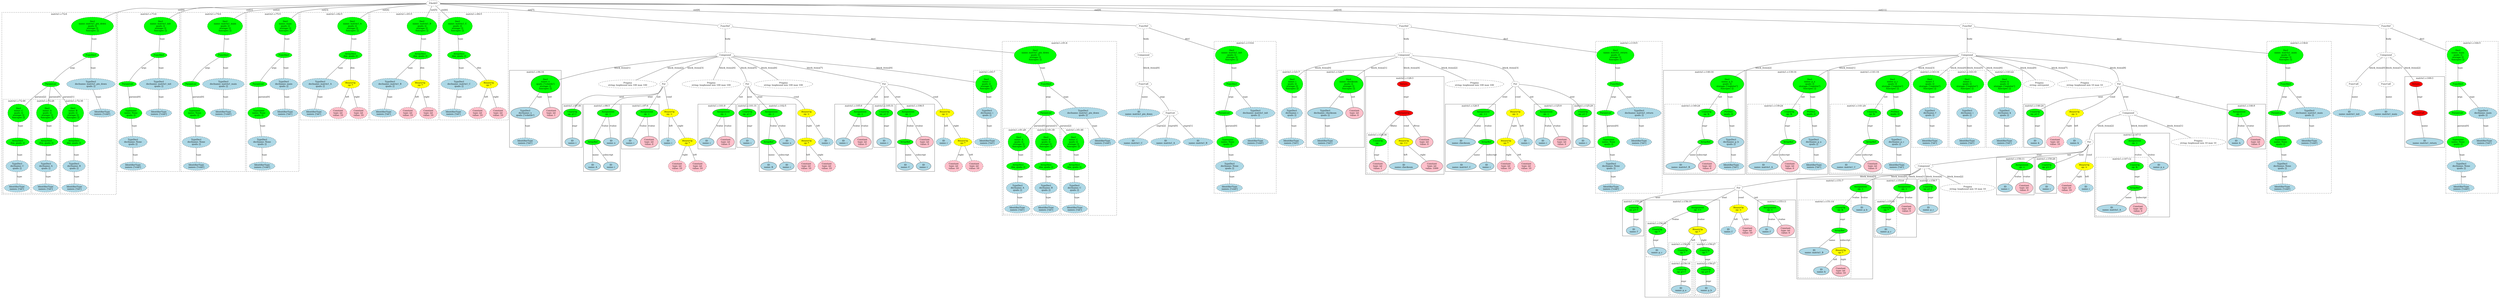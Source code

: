 strict graph "" {
	graph [bb="0,0,13607,1945.1"];
	node [label="\N"];
	subgraph cluster200 {
		graph [bb="12359,686.13,12705,1678.7",
			label="matrix1.c:136:6",
			lheight=0.21,
			lp="12532,1667.2",
			lwidth=1.22,
			style=dashed
		];
		205	[fillcolor=lightblue,
			height=0.74639,
			label="IdentifierType
names: ['void']",
			pos="12442,721",
			style="filled,dashed",
			width=1.9053];
		204	[fillcolor=lightblue,
			height=1.041,
			label="TypeDecl
declname: None
quals: []",
			pos="12442,863.34",
			style="filled,dashed",
			width=2.082];
		204 -- 205	[label=type,
			lp="12454,794.37",
			pos="12442,825.84 12442,801.47 12442,770.01 12442,748.13"];
		203	[fillcolor=green,
			height=1.041,
			label="Typename
name: None
quals: []",
			pos="12434,1020.9",
			style="filled,dashed",
			width=1.6303];
		203 -- 204	[label=type,
			lp="12451,936.71",
			pos="12436,983.43 12437,958.56 12439,925.74 12440,900.86"];
		202	[fillcolor=green,
			height=0.5,
			label=ParamList,
			pos="12414,1210.3",
			style="filled,dashed",
			width=1.3179];
		202 -- 203	[label="params[0]",
			lp="12452,1126.1",
			pos="12416,1192 12419,1161.7 12426,1098.6 12430,1058.3"];
		201	[fillcolor=green,
			height=0.5,
			label=FuncDecl,
			pos="12460,1399.7",
			style="filled,dashed",
			width=1.2457];
		201 -- 202	[label=args,
			lp="12454,1315.5",
			pos="12456,1381.7 12447,1346.1 12427,1264 12418,1228.3"];
		206	[fillcolor=lightblue,
			height=1.041,
			label="TypeDecl
declname: matrix1_main
quals: []",
			pos="12588,1210.3",
			style="filled,dashed",
			width=3.0248];
		201 -- 206	[label=type,
			lp="12533,1315.5",
			pos="12471,1382 12492,1351.8 12536,1287.4 12564,1246.9"];
		207	[fillcolor=lightblue,
			height=0.74639,
			label="IdentifierType
names: ['void']",
			pos="12588,1020.9",
			style="filled,dashed",
			width=1.9053];
		206 -- 207	[label=type,
			lp="12600,1126.1",
			pos="12588,1172.7 12588,1136 12588,1080.3 12588,1047.8"];
		200	[fillcolor=green,
			height=1.6303,
			label="Decl
name: matrix1_main
quals: []
storage: []
funcspec: []",
			pos="12460,1589",
			style="filled,dashed",
			width=2.5731];
		200 -- 201	[label=type,
			lp="12472,1504.9",
			pos="12460,1530.3 12460,1491.6 12460,1443.2 12460,1417.9"];
	}
	subgraph cluster83 {
		graph [bb="5348,986.03,5496,1489.4",
			label="matrix1.c:93:7",
			lheight=0.21,
			lp="5422,1477.9",
			lwidth=1.12,
			style=dashed
		];
		85	[fillcolor=lightblue,
			height=0.74639,
			label="IdentifierType
names: ['int']",
			pos="5422,1020.9",
			style="filled,dashed",
			width=1.8463];
		84	[fillcolor=lightblue,
			height=1.041,
			label="TypeDecl
declname: i
quals: []",
			pos="5420,1210.3",
			style="filled,dashed",
			width=1.5713];
		84 -- 85	[label=type,
			lp="5433,1126.1",
			pos="5420.4,1172.7 5420.8,1136 5421.4,1080.3 5421.7,1047.8"];
		83	[fillcolor=green,
			height=1.6303,
			label="Decl
name: i
quals: []
storage: []
funcspec: []",
			pos="5417,1399.7",
			style="filled,dashed",
			width=1.591];
		83 -- 84	[label=type,
			lp="5431,1315.5",
			pos="5417.9,1340.9 5418.4,1310.6 5419,1274.3 5419.4,1247.9"];
	}
	subgraph cluster100 {
		graph [bb="3272,986.03,3382,1268.2",
			label="matrix1.c:97:30",
			lheight=0.21,
			lp="3327,1256.7",
			lwidth=1.22
		];
		101	[fillcolor=lightblue,
			height=0.74639,
			label="ID
name: i",
			pos="3327,1020.9",
			style=filled,
			width=1.1392];
		100	[fillcolor=green,
			height=0.74639,
			label="UnaryOp
op: p++",
			pos="3327,1210.3",
			style=filled,
			width=1.316];
		100 -- 101	[label=expr,
			lp="3339.5,1126.1",
			pos="3327,1183.2 3327,1147.5 3327,1083.8 3327,1048"];
	}
	subgraph cluster218 {
		graph [bb="9547,809.87,9995,1489.4",
			label="matrix1.c:140:16",
			lheight=0.21,
			lp="9771,1477.9",
			lwidth=1.31
		];
		subgraph cluster222 {
			graph [bb="9555,817.87,9841,1268.2",
				label="matrix1.c:140:24",
				lheight=0.21,
				lp="9698,1256.7",
				lwidth=1.31,
				style=dashed
			];
			224	[fillcolor=lightblue,
				height=0.74639,
				label="ID
name: matrix1_B",
				pos="9643,863.34",
				style=filled,
				width=2.2195];
			223	[fillcolor=green,
				height=0.5,
				label=ArrayRef,
				pos="9784,1020.9",
				style=filled,
				width=1.2277];
			223 -- 224	[label=name,
				lp="9724.5,936.71",
				pos="9767.5,1004.1 9752,989.03 9728.4,965.61 9709,944.21 9692.9,926.48 9675.8,905.61 9662.9,889.66"];
			225	[fillcolor=pink,
				height=1.041,
				label="Constant
type: int
value: 0",
				pos="9787,863.34",
				style=filled,
				width=1.2767];
			223 -- 225	[label=subscript,
				lp="9769.5,936.71",
				pos="9769.4,1003.6 9755.3,985.81 9737,956.17 9745,929.21 9748.6,917.12 9755.2,905.16 9762.1,894.87"];
			222	[fillcolor=green,
				height=0.74639,
				label="UnaryOp
op: &",
				pos="9785,1210.3",
				style=filled,
				width=1.316];
			222 -- 223	[label=expr,
				lp="9781.5,1126.1",
				pos="9778.2,1183.6 9774.7,1169 9770.8,1150.4 9769,1133.6 9765.5,1099.9 9773.6,1060.8 9779.2,1038.9"];
		}
		221	[fillcolor=lightblue,
			height=0.74639,
			label="IdentifierType
names: ['int']",
			pos="9918,863.34",
			style="filled,dashed",
			width=1.8463];
		220	[fillcolor=lightblue,
			height=1.041,
			label="TypeDecl
declname: p_b
quals: []",
			pos="9918,1020.9",
			style=filled,
			width=1.9053];
		220 -- 221	[label=type,
			lp="9930,936.71",
			pos="9918,983.04 9918,954.47 9918,915.6 9918,890.25"];
		219	[fillcolor=green,
			height=0.74639,
			label="PtrDecl
quals: []",
			pos="9913,1210.3",
			style=filled,
			width=1.2178];
		219 -- 220	[label=type,
			lp="9928,1126.1",
			pos="9913.7,1183.2 9914.6,1150.8 9916,1095.4 9917,1058.7"];
		218	[fillcolor=green,
			height=1.6303,
			label="Decl
name: p_b
quals: []
storage: ['register']
funcspec: []",
			pos="9904,1399.7",
			style=filled,
			width=2.2981];
		218 -- 222	[label=init,
			lp="9860.5,1315.5",
			pos="9867.2,1347 9856.9,1332 9845.8,1315.5 9836,1300 9822.6,1278.8 9808.5,1254 9798.5,1236.1"];
		218 -- 219	[label=type,
			lp="9921,1315.5",
			pos="9906.8,1340.9 9908.4,1306.3 9910.5,1263.9 9911.8,1237.3"];
	}
	subgraph cluster210 {
		graph [bb="9093,809.87,9539,1489.4",
			label="matrix1.c:139:16",
			lheight=0.21,
			lp="9316,1477.9",
			lwidth=1.31
		];
		subgraph cluster214 {
			graph [bb="9101,817.87,9387,1268.2",
				label="matrix1.c:139:24",
				lheight=0.21,
				lp="9244,1256.7",
				lwidth=1.31,
				style=dashed
			];
			216	[fillcolor=lightblue,
				height=0.74639,
				label="ID
name: matrix1_A",
				pos="9189,863.34",
				style=filled,
				width=2.2195];
			215	[fillcolor=green,
				height=0.5,
				label=ArrayRef,
				pos="9330,1020.9",
				style=filled,
				width=1.2277];
			215 -- 216	[label=name,
				lp="9270.5,936.71",
				pos="9313.5,1004.1 9298,989.03 9274.4,965.61 9255,944.21 9238.9,926.48 9221.8,905.61 9208.9,889.66"];
			217	[fillcolor=pink,
				height=1.041,
				label="Constant
type: int
value: 0",
				pos="9333,863.34",
				style=filled,
				width=1.2767];
			215 -- 217	[label=subscript,
				lp="9315.5,936.71",
				pos="9315.4,1003.6 9301.3,985.81 9283,956.17 9291,929.21 9294.6,917.12 9301.2,905.16 9308.1,894.87"];
			214	[fillcolor=green,
				height=0.74639,
				label="UnaryOp
op: &",
				pos="9332,1210.3",
				style=filled,
				width=1.316];
			214 -- 215	[label=expr,
				lp="9328.5,1126.1",
				pos="9325.2,1183.6 9321.7,1169 9317.8,1150.4 9316,1133.6 9312.5,1100 9320.1,1060.8 9325.4,1038.9"];
		}
		213	[fillcolor=lightblue,
			height=0.74639,
			label="IdentifierType
names: ['int']",
			pos="9463,863.34",
			style="filled,dashed",
			width=1.8463];
		212	[fillcolor=lightblue,
			height=1.041,
			label="TypeDecl
declname: p_a
quals: []",
			pos="9463,1020.9",
			style=filled,
			width=1.8856];
		212 -- 213	[label=type,
			lp="9475,936.71",
			pos="9463,983.04 9463,954.47 9463,915.6 9463,890.25"];
		211	[fillcolor=green,
			height=0.74639,
			label="PtrDecl
quals: []",
			pos="9457,1210.3",
			style=filled,
			width=1.2178];
		211 -- 212	[label=type,
			lp="9472,1126.1",
			pos="9457.8,1183.2 9458.9,1150.8 9460.6,1095.4 9461.8,1058.7"];
		210	[fillcolor=green,
			height=1.6303,
			label="Decl
name: p_a
quals: []
storage: ['register']
funcspec: []",
			pos="9448,1399.7",
			style=filled,
			width=2.2981];
		210 -- 214	[label=init,
			lp="9406.5,1315.5",
			pos="9412.7,1346.3 9402.9,1331.4 9392.4,1315.2 9383,1300 9370,1278.8 9355.9,1254.3 9345.9,1236.4"];
		210 -- 211	[label=type,
			lp="9465,1315.5",
			pos="9450.8,1340.9 9452.4,1306.3 9454.5,1263.9 9455.8,1237.3"];
	}
	subgraph cluster102 {
		graph [bb="3390,828.47,3598,1268.2",
			label="matrix1.c:98:5",
			lheight=0.21,
			lp="3494,1256.7",
			lwidth=1.12
		];
		104	[fillcolor=lightblue,
			height=0.74639,
			label="ID
name: A",
			pos="3443,863.34",
			style=filled,
			width=1.2374];
		103	[fillcolor=green,
			height=0.5,
			label=ArrayRef,
			pos="3442,1020.9",
			style=filled,
			width=1.2277];
		103 -- 104	[label=name,
			lp="3458.5,936.71",
			pos="3442.1,1002.7 3442.3,975.45 3442.6,922.36 3442.8,890.46"];
		105	[fillcolor=lightblue,
			height=0.74639,
			label="ID
name: i",
			pos="3547,863.34",
			style=filled,
			width=1.1392];
		103 -- 105	[label=subscript,
			lp="3525.5,936.71",
			pos="3453.2,1003.3 3471.9,975.59 3509.4,920.04 3530.9,888.21"];
		102	[fillcolor=green,
			height=0.74639,
			label="Assignment
op: =",
			pos="3531,1210.3",
			style=filled,
			width=1.6106];
		102 -- 103	[label=lvalue,
			lp="3512,1126.1",
			pos="3518.8,1183.6 3500.3,1144.6 3465.6,1071.5 3450,1038.7"];
		106	[fillcolor=lightblue,
			height=0.74639,
			label="ID
name: x",
			pos="3547,1020.9",
			style=filled,
			width=1.1982];
		102 -- 106	[label=rvalue,
			lp="3556,1126.1",
			pos="3533.2,1183.2 3536.3,1147.5 3541.7,1083.8 3544.8,1048"];
	}
	subgraph cluster92 {
		graph [bb="3056,975.43,3264,1268.2",
			label="matrix1.c:97:9",
			lheight=0.21,
			lp="3160,1256.7",
			lwidth=1.12
		];
		93	[fillcolor=lightblue,
			height=0.74639,
			label="ID
name: i",
			pos="3105,1020.9",
			style=filled,
			width=1.1392];
		92	[fillcolor=green,
			height=0.74639,
			label="Assignment
op: =",
			pos="3198,1210.3",
			style=filled,
			width=1.6106];
		92 -- 93	[label=lvalue,
			lp="3177,1126.1",
			pos="3185.5,1184 3167.6,1148.1 3135.1,1082.5 3117.3,1046.8"];
		94	[fillcolor=pink,
			height=1.041,
			label="Constant
type: int
value: 0",
			pos="3210,1020.9",
			style=filled,
			width=1.2767];
		92 -- 94	[label=rvalue,
			lp="3221,1126.1",
			pos="3199.7,1183.2 3201.7,1150.7 3205.3,1095 3207.7,1058.3"];
	}
	subgraph cluster86 {
		graph [bb="2770,986.03,3048,1489.4",
			label="matrix1.c:94:16",
			lheight=0.21,
			lp="2909,1477.9",
			lwidth=1.22
		];
		88	[fillcolor=lightblue,
			height=0.74639,
			label="IdentifierType
names: ['int']",
			pos="2854,1020.9",
			style="filled,dashed",
			width=1.8463];
		87	[fillcolor=lightblue,
			height=1.041,
			label="TypeDecl
declname: x
quals: ['volatile']",
			pos="2854,1210.3",
			style=filled,
			width=2.1017];
		87 -- 88	[label=type,
			lp="2866,1126.1",
			pos="2854,1172.7 2854,1136 2854,1080.3 2854,1047.8"];
		86	[fillcolor=green,
			height=1.6303,
			label="Decl
name: x
quals: ['volatile']
storage: []
funcspec: []",
			pos="2964,1399.7",
			style=filled,
			width=2.1017];
		86 -- 87	[label=type,
			lp="2931,1315.5",
			pos="2933.1,1346 2914.4,1314.1 2891.1,1274.5 2874.6,1246.4"];
		89	[fillcolor=pink,
			height=1.041,
			label="Constant
type: int
value: 1",
			pos="2994,1210.3",
			style=filled,
			width=1.2767];
		86 -- 89	[label=init,
			lp="2988.5,1315.5",
			pos="2973.2,1341.2 2978.1,1310.7 2983.9,1274.3 2988.2,1247.7"];
	}
	subgraph cluster226 {
		graph [bb="10003,809.87,10449,1489.4",
			label="matrix1.c:141:16",
			lheight=0.21,
			lp="10226,1477.9",
			lwidth=1.31
		];
		subgraph cluster230 {
			graph [bb="10011,817.87,10297,1268.2",
				label="matrix1.c:141:24",
				lheight=0.21,
				lp="10154,1256.7",
				lwidth=1.31,
				style=dashed
			];
			232	[fillcolor=lightblue,
				height=0.74639,
				label="ID
name: matrix1_C",
				pos="10099,863.34",
				style=filled,
				width=2.2195];
			231	[fillcolor=green,
				height=0.5,
				label=ArrayRef,
				pos="10240,1020.9",
				style=filled,
				width=1.2277];
			231 -- 232	[label=name,
				lp="10180,936.71",
				pos="10223,1004.1 10208,989.03 10184,965.61 10165,944.21 10149,926.48 10132,905.61 10119,889.66"];
			233	[fillcolor=pink,
				height=1.041,
				label="Constant
type: int
value: 0",
				pos="10243,863.34",
				style=filled,
				width=1.2767];
			231 -- 233	[label=subscript,
				lp="10226,936.71",
				pos="10225,1003.6 10211,985.81 10193,956.17 10201,929.21 10205,917.12 10211,905.16 10218,894.87"];
			230	[fillcolor=green,
				height=0.74639,
				label="UnaryOp
op: &",
				pos="10241,1210.3",
				style=filled,
				width=1.316];
			230 -- 231	[label=expr,
				lp="10238,1126.1",
				pos="10234,1183.6 10231,1169 10227,1150.4 10225,1133.6 10221,1099.9 10230,1060.8 10235,1038.9"];
		}
		229	[fillcolor=lightblue,
			height=0.74639,
			label="IdentifierType
names: ['int']",
			pos="10373,863.34",
			style="filled,dashed",
			width=1.8463];
		228	[fillcolor=lightblue,
			height=1.041,
			label="TypeDecl
declname: p_c
quals: []",
			pos="10373,1020.9",
			style=filled,
			width=1.8856];
		228 -- 229	[label=type,
			lp="10385,936.71",
			pos="10373,983.04 10373,954.47 10373,915.6 10373,890.25"];
		227	[fillcolor=green,
			height=0.74639,
			label="PtrDecl
quals: []",
			pos="10367,1210.3",
			style=filled,
			width=1.2178];
		227 -- 228	[label=type,
			lp="10382,1126.1",
			pos="10368,1183.2 10369,1150.8 10371,1095.4 10372,1058.7"];
		226	[fillcolor=green,
			height=1.6303,
			label="Decl
name: p_c
quals: []
storage: ['register']
funcspec: []",
			pos="10358,1399.7",
			style=filled,
			width=2.2981];
		226 -- 230	[label=init,
			lp="10316,1315.5",
			pos="10322,1346.6 10312,1331.7 10302,1315.3 10292,1300 10279,1278.8 10265,1254.3 10255,1236.4"];
		226 -- 227	[label=type,
			lp="10375,1315.5",
			pos="10361,1340.9 10362,1306.3 10364,1263.9 10366,1237.3"];
	}
	subgraph cluster234 {
		graph [bb="10457,986.03,10639,1489.4",
			label="matrix1.c:143:16",
			lheight=0.21,
			lp="10548,1477.9",
			lwidth=1.31,
			style=dashed
		];
		236	[fillcolor=lightblue,
			height=0.74639,
			label="IdentifierType
names: ['int']",
			pos="10548,1020.9",
			style="filled,dashed",
			width=1.8463];
		235	[fillcolor=lightblue,
			height=1.041,
			label="TypeDecl
declname: f
quals: []",
			pos="10548,1210.3",
			style="filled,dashed",
			width=1.591];
		235 -- 236	[label=type,
			lp="10560,1126.1",
			pos="10548,1172.7 10548,1136 10548,1080.3 10548,1047.8"];
		234	[fillcolor=green,
			height=1.6303,
			label="Decl
name: f
quals: []
storage: ['register']
funcspec: []",
			pos="10548,1399.7",
			style="filled,dashed",
			width=2.2981];
		234 -- 235	[label=type,
			lp="10560,1315.5",
			pos="10548,1340.9 10548,1310.6 10548,1274.3 10548,1247.9"];
	}
	subgraph cluster237 {
		graph [bb="10647,986.03,10829,1489.4",
			label="matrix1.c:143:19",
			lheight=0.21,
			lp="10738,1477.9",
			lwidth=1.31,
			style=dashed
		];
		239	[fillcolor=lightblue,
			height=0.74639,
			label="IdentifierType
names: ['int']",
			pos="10738,1020.9",
			style="filled,dashed",
			width=1.8463];
		238	[fillcolor=lightblue,
			height=1.041,
			label="TypeDecl
declname: i
quals: []",
			pos="10738,1210.3",
			style="filled,dashed",
			width=1.5713];
		238 -- 239	[label=type,
			lp="10750,1126.1",
			pos="10738,1172.7 10738,1136 10738,1080.3 10738,1047.8"];
		237	[fillcolor=green,
			height=1.6303,
			label="Decl
name: i
quals: []
storage: ['register']
funcspec: []",
			pos="10738,1399.7",
			style="filled,dashed",
			width=2.2981];
		237 -- 238	[label=type,
			lp="10750,1315.5",
			pos="10738,1340.9 10738,1310.6 10738,1274.3 10738,1247.9"];
	}
	subgraph cluster240 {
		graph [bb="10837,986.03,11019,1489.4",
			label="matrix1.c:143:22",
			lheight=0.21,
			lp="10928,1477.9",
			lwidth=1.31,
			style=dashed
		];
		242	[fillcolor=lightblue,
			height=0.74639,
			label="IdentifierType
names: ['int']",
			pos="10928,1020.9",
			style="filled,dashed",
			width=1.8463];
		241	[fillcolor=lightblue,
			height=1.041,
			label="TypeDecl
declname: k
quals: []",
			pos="10928,1210.3",
			style="filled,dashed",
			width=1.6303];
		241 -- 242	[label=type,
			lp="10940,1126.1",
			pos="10928,1172.7 10928,1136 10928,1080.3 10928,1047.8"];
		240	[fillcolor=green,
			height=1.6303,
			label="Decl
name: k
quals: []
storage: ['register']
funcspec: []",
			pos="10928,1399.7",
			style="filled,dashed",
			width=2.2981];
		240 -- 241	[label=type,
			lp="10940,1315.5",
			pos="10928,1340.9 10928,1310.6 10928,1274.3 10928,1247.9"];
	}
	subgraph cluster245 {
		graph [bb="12139,975.43,12351,1268.2",
			label="matrix1.c:146:9",
			lheight=0.21,
			lp="12245,1256.7",
			lwidth=1.22
		];
		246	[fillcolor=lightblue,
			height=0.74639,
			label="ID
name: k",
			pos="12190,1020.9",
			style=filled,
			width=1.1982];
		245	[fillcolor=green,
			height=0.74639,
			label="Assignment
op: =",
			pos="12205,1210.3",
			style=filled,
			width=1.6106];
		245 -- 246	[label=lvalue,
			lp="12216,1126.1",
			pos="12203,1183.2 12200,1147.5 12195,1083.8 12192,1048"];
		247	[fillcolor=pink,
			height=1.041,
			label="Constant
type: int
value: 0",
			pos="12297,1020.9",
			style=filled,
			width=1.2767];
		245 -- 247	[label=rvalue,
			lp="12266,1126.1",
			pos="12217,1184 12234,1150.9 12262,1092.9 12280,1056"];
	}
	subgraph cluster251 {
		graph [bb="11027,986.03,11137,1268.2",
			label="matrix1.c:146:24",
			lheight=0.21,
			lp="11082,1256.7",
			lwidth=1.31
		];
		252	[fillcolor=lightblue,
			height=0.74639,
			label="ID
name: k",
			pos="11082,1020.9",
			style=filled,
			width=1.1982];
		251	[fillcolor=green,
			height=0.74639,
			label="UnaryOp
op: p++",
			pos="11082,1210.3",
			style=filled,
			width=1.316];
		251 -- 252	[label=expr,
			lp="11094,1126.1",
			pos="11082,1183.2 11082,1147.5 11082,1083.8 11082,1048"];
	}
	subgraph cluster254 {
		graph [bb="11424,531.17,11838,1078.8",
			label="matrix1.c:147:5",
			lheight=0.21,
			lp="11631,1067.3",
			lwidth=1.22
		];
		subgraph cluster256 {
			graph [bb="11432,539.17,11718,921.21",
				label="matrix1.c:147:12",
				lheight=0.21,
				lp="11575,909.71",
				lwidth=1.31,
				style=dashed
			];
			258	[fillcolor=lightblue,
				height=0.74639,
				label="ID
name: matrix1_A",
				pos="11520,584.65",
				style=filled,
				width=2.2195];
			257	[fillcolor=green,
				height=0.5,
				label=ArrayRef,
				pos="11619,721",
				style=filled,
				width=1.2277];
			257 -- 258	[label=name,
				lp="11594,658.02",
				pos="11607,703.52 11590,680.4 11559,638.12 11539,610.98"];
			259	[fillcolor=pink,
				height=1.041,
				label="Constant
type: int
value: 0",
				pos="11664,584.65",
				style=filled,
				width=1.2767];
			257 -- 259	[label=subscript,
				lp="11666,658.02",
				pos="11625,702.98 11632,682.44 11643,647.34 11652,620.88"];
			256	[fillcolor=green,
				height=0.74639,
				label="UnaryOp
op: &",
				pos="11619,863.34",
				style=filled,
				width=1.316];
			256 -- 257	[label=expr,
				lp="11632,794.37",
				pos="11619,836.27 11619,807.9 11619,763.33 11619,739.09"];
		}
		255	[fillcolor=lightblue,
			height=0.74639,
			label="ID
name: p_a",
			pos="11778,863.34",
			style=filled,
			width=1.4535];
		254	[fillcolor=green,
			height=0.74639,
			label="Assignment
op: =",
			pos="11619,1020.9",
			style=filled,
			width=1.6106];
		254 -- 256	[label=rvalue,
			lp="11636,936.71",
			pos="11619,993.87 11619,965.15 11619,919.22 11619,890.47"];
		254 -- 255	[label=lvalue,
			lp="11731,936.71",
			pos="11644,996.57 11665,976.7 11696,947.3 11722,921.21 11733,910.32 11745,898.07 11755,887.74"];
	}
	subgraph cluster262 {
		graph [bb="10888,675.52,11096,921.21",
			label="matrix1.c:150:11",
			lheight=0.21,
			lp="10992,909.71",
			lwidth=1.31
		];
		263	[fillcolor=lightblue,
			height=0.74639,
			label="ID
name: i",
			pos="10937,721",
			style=filled,
			width=1.1392];
		262	[fillcolor=green,
			height=0.74639,
			label="Assignment
op: =",
			pos="11030,863.34",
			style=filled,
			width=1.6106];
		262 -- 263	[label=lvalue,
			lp="11007,794.37",
			pos="11013,837.25 10996,811.39 10970,771.36 10953,745.93"];
		264	[fillcolor=pink,
			height=1.041,
			label="Constant
type: int
value: 0",
			pos="11042,721",
			style=filled,
			width=1.2767];
		262 -- 264	[label=rvalue,
			lp="11054,794.37",
			pos="11032,836.27 11034,814.4 11037,782.9 11039,758.51"];
	}
	subgraph cluster268 {
		graph [bb="11104,686.13,11214,921.21",
			label="matrix1.c:150:26",
			lheight=0.21,
			lp="11159,909.71",
			lwidth=1.31
		];
		269	[fillcolor=lightblue,
			height=0.74639,
			label="ID
name: i",
			pos="11159,721",
			style=filled,
			width=1.1392];
		268	[fillcolor=green,
			height=0.74639,
			label="UnaryOp
op: p++",
			pos="11159,863.34",
			style=filled,
			width=1.316];
		268 -- 269	[label=expr,
			lp="11172,794.37",
			pos="11159,836.27 11159,811.07 11159,773.09 11159,747.93"];
	}
	subgraph cluster271 {
		graph [bb="9796,126.74,10216,778.87",
			label="matrix1.c:151:7",
			lheight=0.21,
			lp="10006,767.37",
			lwidth=1.22
		];
		subgraph cluster273 {
			graph [bb="9804,134.74,10096,642.52",
				label="matrix1.c:151:14",
				lheight=0.21,
				lp="9950,631.02",
				lwidth=1.31,
				style=dashed
			];
			275	[fillcolor=lightblue,
				height=0.74639,
				label="ID
name: matrix1_B",
				pos="9892,305.96",
				style=filled,
				width=2.2195];
			274	[fillcolor=green,
				height=0.5,
				label=ArrayRef,
				pos="10038,442.3",
				style=filled,
				width=1.2277];
			274 -- 275	[label=name,
				lp="9994.5,379.33",
				pos="10021,425.63 9995.8,402.44 9948.3,358.79 9918.5,331.39"];
			276	[fillcolor=yellow,
				height=0.74639,
				label="BinaryOp
op: *",
				pos="10039,305.96",
				style=filled,
				width=1.3749];
			274 -- 276	[label=subscript,
				lp="10064,379.33",
				pos="10038,424.29 10038,401.27 10039,360 10039,333.05"];
			277	[fillcolor=lightblue,
				height=0.74639,
				label="ID
name: k",
				pos="9931,180.22",
				style=filled,
				width=1.1982];
			276 -- 277	[label=left,
				lp="10008,253.59",
				pos="10018,281.39 9999.1,259.23 9970.3,226.27 9951.1,204.28"];
			278	[fillcolor=pink,
				height=1.041,
				label="Constant
type: int
value: 10",
				pos="10040,180.22",
				style=filled,
				width=1.316];
			276 -- 278	[label=right,
				lp="10053,253.59",
				pos="10039,279.02 10039,261.3 10040,237.57 10040,217.92"];
			273	[fillcolor=green,
				height=0.74639,
				label="UnaryOp
op: &",
				pos="10038,584.65",
				style=filled,
				width=1.316];
			273 -- 274	[label=expr,
				lp="10050,515.67",
				pos="10038,557.58 10038,529.2 10038,484.64 10038,460.4"];
		}
		272	[fillcolor=lightblue,
			height=0.74639,
			label="ID
name: p_b",
			pos="10156,584.65",
			style=filled,
			width=1.4535];
		271	[fillcolor=green,
			height=0.74639,
			label="Assignment
op: =",
			pos="10150,721",
			style=filled,
			width=1.6106];
		271 -- 273	[label=rvalue,
			lp="10122,658.02",
			pos="10130,695.67 10109,671.17 10078,633.62 10058,609.35"];
		271 -- 272	[label=lvalue,
			lp="10170,658.02",
			pos="10151,694.09 10152,670.46 10154,635.69 10155,611.93"];
	}
	subgraph cluster279 {
		graph [bb="10224,399.43,10460,778.87",
			label="matrix1.c:153:8",
			lheight=0.21,
			lp="10342,767.37",
			lwidth=1.22
		];
		subgraph cluster280 {
			graph [bb="10232,407.43,10352,642.52",
				label="matrix1.c:153:8",
				lheight=0.21,
				lp="10292,631.02",
				lwidth=1.22,
				style=dashed
			];
			281	[fillcolor=lightblue,
				height=0.74639,
				label="ID
name: p_c",
				pos="10292,442.3",
				style=filled,
				width=1.4535];
			280	[fillcolor=green,
				height=0.74639,
				label="UnaryOp
op: *",
				pos="10294,584.65",
				style=filled,
				width=1.316];
			280 -- 281	[label=expr,
				lp="10306,515.67",
				pos="10294,557.58 10293,532.37 10293,494.39 10292,469.23"];
		}
		279	[fillcolor=green,
			height=0.74639,
			label="Assignment
op: =",
			pos="10394,721",
			style=filled,
			width=1.6106];
		279 -- 280	[label=lvalue,
			lp="10370,658.02",
			pos="10376,695.36 10358,670.96 10330,633.86 10312,609.68"];
		282	[fillcolor=pink,
			height=1.041,
			label="Constant
type: int
value: 0",
			pos="10406,584.65",
			style=filled,
			width=1.2767];
		279 -- 282	[label=rvalue,
			lp="10417,658.02",
			pos="10396,694.09 10398,673.66 10401,644.9 10403,622.14"];
	}
	subgraph cluster285 {
		graph [bb="9578,396.83,9788,642.52",
			label="matrix1.c:155:13",
			lheight=0.21,
			lp="9683,631.02",
			lwidth=1.31
		];
		286	[fillcolor=lightblue,
			height=0.74639,
			label="ID
name: f",
			pos="9628,442.3",
			style=filled,
			width=1.1589];
		285	[fillcolor=green,
			height=0.74639,
			label="Assignment
op: =",
			pos="9644,584.65",
			style=filled,
			width=1.6106];
		285 -- 286	[label=lvalue,
			lp="9654,515.67",
			pos="9641,557.58 9638.2,532.37 9633.8,494.39 9631,469.23"];
		287	[fillcolor=pink,
			height=1.041,
			label="Constant
type: int
value: 0",
			pos="9734,442.3",
			style=filled,
			width=1.2767];
		285 -- 287	[label=rvalue,
			lp="9709,515.67",
			pos="9660.1,558.56 9674.9,535.46 9697,501.05 9713.1,475.85"];
	}
	subgraph cluster109 {
		graph [bb="3818,975.43,4026,1268.2",
			label="matrix1.c:101:9",
			lheight=0.21,
			lp="3922,1256.7",
			lwidth=1.22
		];
		110	[fillcolor=lightblue,
			height=0.74639,
			label="ID
name: i",
			pos="3867,1020.9",
			style=filled,
			width=1.1392];
		109	[fillcolor=green,
			height=0.74639,
			label="Assignment
op: =",
			pos="3960,1210.3",
			style=filled,
			width=1.6106];
		109 -- 110	[label=lvalue,
			lp="3939,1126.1",
			pos="3947.5,1184 3929.6,1148.1 3897.1,1082.5 3879.3,1046.8"];
		111	[fillcolor=pink,
			height=1.041,
			label="Constant
type: int
value: 0",
			pos="3972,1020.9",
			style=filled,
			width=1.2767];
		109 -- 111	[label=rvalue,
			lp="3983,1126.1",
			pos="3961.7,1183.2 3963.7,1150.7 3967.3,1095 3969.7,1058.3"];
	}
	subgraph cluster291 {
		graph [bb="8822,407.43,8932,642.52",
			label="matrix1.c:155:28",
			lheight=0.21,
			lp="8877,631.02",
			lwidth=1.31
		];
		292	[fillcolor=lightblue,
			height=0.74639,
			label="ID
name: f",
			pos="8877,442.3",
			style=filled,
			width=1.1589];
		291	[fillcolor=green,
			height=0.74639,
			label="UnaryOp
op: p++",
			pos="8877,584.65",
			style=filled,
			width=1.316];
		291 -- 292	[label=expr,
			lp="8889.5,515.67",
			pos="8877,557.58 8877,532.37 8877,494.39 8877,469.23"];
	}
	subgraph cluster293 {
		graph [bb="8940,8,9364,642.52",
			label="matrix1.c:156:10",
			lheight=0.21,
			lp="9152,631.02",
			lwidth=1.31
		];
		subgraph cluster294 {
			graph [bb="8948,271.09,9068,500.17",
				label="matrix1.c:156:10",
				lheight=0.21,
				lp="9008,488.67",
				lwidth=1.31,
				style=dashed
			];
			295	[fillcolor=lightblue,
				height=0.74639,
				label="ID
name: p_c",
				pos="9008,305.96",
				style=filled,
				width=1.4535];
			294	[fillcolor=green,
				height=0.74639,
				label="UnaryOp
op: *",
				pos="9011,442.3",
				style=filled,
				width=1.316];
			294 -- 295	[label=expr,
				lp="9006.5,379.33",
				pos="9001.3,415.91 8998.4,406.87 8995.5,396.52 8994,386.83 8991.2,368.73 8994.9,348.42 8999.2,332.81"];
		}
		subgraph cluster297 {
			graph [bb="9076,16,9212,363.83",
				label="matrix1.c:156:18",
				lheight=0.21,
				lp="9144,352.33",
				lwidth=1.31,
				style=dashed
			];
			subgraph cluster298 {
				graph [bb="9084,24,9204,238.09",
					label="matrix1.c:156:18",
					lheight=0.21,
					lp="9144,226.59",
					lwidth=1.31
				];
				299	[fillcolor=lightblue,
					height=0.74639,
					label="ID
name: p_a",
					pos="9144,58.87",
					style=filled,
					width=1.4535];
				298	[fillcolor=green,
					height=0.74639,
					label="UnaryOp
op: p++",
					pos="9147,180.22",
					style=filled,
					width=1.316];
				298 -- 299	[label=expr,
					lp="9158.5,111.24",
					pos="9146.3,153.32 9145.8,133.44 9145.2,106.1 9144.7,86.128"];
			}
			297	[fillcolor=green,
				height=0.74639,
				label="UnaryOp
op: *",
				pos="9155,305.96",
				style=filled,
				width=1.316];
			297 -- 298	[label=expr,
				lp="9164.5,253.59",
				pos="9153.3,279.02 9152,257.9 9150,228.23 9148.7,207.12"];
		}
		subgraph cluster300 {
			graph [bb="9220,16,9356,363.83",
				label="matrix1.c:156:27",
				lheight=0.21,
				lp="9288,352.33",
				lwidth=1.31,
				style=dashed
			];
			subgraph cluster301 {
				graph [bb="9228,24,9348,238.09",
					label="matrix1.c:156:27",
					lheight=0.21,
					lp="9288,226.59",
					lwidth=1.31
				];
				302	[fillcolor=lightblue,
					height=0.74639,
					label="ID
name: p_b",
					pos="9288,58.87",
					style=filled,
					width=1.4535];
				301	[fillcolor=green,
					height=0.74639,
					label="UnaryOp
op: p++",
					pos="9285,180.22",
					style=filled,
					width=1.316];
				301 -- 302	[label=expr,
					lp="9299.5,111.24",
					pos="9285.7,153.32 9286.2,133.44 9286.8,106.1 9287.3,86.128"];
			}
			300	[fillcolor=green,
				height=0.74639,
				label="UnaryOp
op: *",
				pos="9279,305.96",
				style=filled,
				width=1.316];
			300 -- 301	[label=expr,
				lp="9294.5,253.59",
				pos="9280.3,279.02 9281.3,257.9 9282.7,228.23 9283.7,207.12"];
		}
		293	[fillcolor=green,
			height=0.74639,
			label="Assignment
op: +=",
			pos="9239,584.65",
			style=filled,
			width=1.6106];
		293 -- 294	[label=lvalue,
			lp="9111,515.67",
			pos="9193.4,567.94 9155.9,553.73 9102.6,530.41 9062,500.17 9049.7,490.98 9038,478.45 9029,467.48"];
		296	[fillcolor=yellow,
			height=0.74639,
			label="BinaryOp
op: *",
			pos="9239,442.3",
			style=filled,
			width=1.3749];
		293 -- 296	[label=rvalue,
			lp="9256,515.67",
			pos="9239,557.58 9239,532.37 9239,494.39 9239,469.23"];
		296 -- 297	[label=left,
			lp="9214.5,379.33",
			pos="9223.6,416.66 9208.4,392.42 9185.4,355.63 9170.3,331.44"];
		296 -- 300	[label=right,
			lp="9272,379.33",
			pos="9246.6,415.72 9253.7,391.96 9264.2,356.77 9271.3,332.91"];
	}
	subgraph cluster303 {
		graph [bb="10468,549.78,10588,778.87",
			label="matrix1.c:158:7",
			lheight=0.21,
			lp="10528,767.37",
			lwidth=1.22
		];
		304	[fillcolor=lightblue,
			height=0.74639,
			label="ID
name: p_c",
			pos="10528,584.65",
			style=filled,
			width=1.4535];
		303	[fillcolor=green,
			height=0.74639,
			label="UnaryOp
op: p++",
			pos="10525,721",
			style=filled,
			width=1.316];
		303 -- 304	[label=expr,
			lp="10540,658.02",
			pos="10526,694.09 10526,670.46 10527,635.69 10527,611.93"];
	}
	subgraph cluster306 {
		graph [bb="13315,686.13,13599,1678.7",
			label="matrix1.c:164:5",
			lheight=0.21,
			lp="13457,1667.2",
			lwidth=1.22,
			style=dashed
		];
		311	[fillcolor=lightblue,
			height=0.74639,
			label="IdentifierType
names: ['void']",
			pos="13398,721",
			style="filled,dashed",
			width=1.9053];
		310	[fillcolor=lightblue,
			height=1.041,
			label="TypeDecl
declname: None
quals: []",
			pos="13398,863.34",
			style="filled,dashed",
			width=2.082];
		310 -- 311	[label=type,
			lp="13410,794.37",
			pos="13398,825.84 13398,801.47 13398,770.01 13398,748.13"];
		309	[fillcolor=green,
			height=1.041,
			label="Typename
name: None
quals: []",
			pos="13382,1020.9",
			style="filled,dashed",
			width=1.6303];
		309 -- 310	[label=type,
			lp="13402,936.71",
			pos="13386,983.43 13388,958.56 13392,925.74 13394,900.86"];
		308	[fillcolor=green,
			height=0.5,
			label=ParamList,
			pos="13378,1210.3",
			style="filled,dashed",
			width=1.3179];
		308 -- 309	[label="params[0]",
			lp="13407,1126.1",
			pos="13378,1192 13379,1161.8 13380,1098.9 13381,1058.7"];
		307	[fillcolor=green,
			height=0.5,
			label=FuncDecl,
			pos="13381,1399.7",
			style="filled,dashed",
			width=1.2457];
		307 -- 308	[label=args,
			lp="13390,1315.5",
			pos="13381,1381.4 13380,1345.7 13379,1264.2 13378,1228.5"];
		312	[fillcolor=lightblue,
			height=1.041,
			label="TypeDecl
declname: main
quals: []",
			pos="13517,1210.3",
			style="filled,dashed",
			width=2.0428];
		307 -- 312	[label=type,
			lp="13456,1315.5",
			pos="13393,1382 13415,1351.6 13463,1286.3 13492,1245.8"];
		313	[fillcolor=lightblue,
			height=0.74639,
			label="IdentifierType
names: ['int']",
			pos="13525,1020.9",
			style="filled,dashed",
			width=1.8463];
		312 -- 313	[label=type,
			lp="13532,1126.1",
			pos="13519,1172.7 13520,1136 13523,1080.3 13524,1047.8"];
		306	[fillcolor=green,
			height=1.6303,
			label="Decl
name: main
quals: []
storage: []
funcspec: []",
			pos="13381,1589",
			style="filled,dashed",
			width=1.6106];
		306 -- 307	[label=type,
			lp="13393,1504.9",
			pos="13381,1530.3 13381,1491.6 13381,1443.2 13381,1417.9"];
	}
	subgraph cluster319 {
		graph [bb="13099,986.03,13307,1448.7",
			label="matrix1.c:169:3",
			lheight=0.21,
			lp="13203,1437.2",
			lwidth=1.22
		];
		321	[fillcolor=lightblue,
			height=0.74639,
			label="ID
name: matrix1_return",
			pos="13203,1020.9",
			style=filled,
			width=2.6713];
		320	[fillcolor=red,
			height=0.5,
			label=FuncCall,
			pos="13177,1210.3",
			style=filled,
			width=1.1916];
		320 -- 321	[label=name,
			lp="13204,1126.1",
			pos="13179,1192 13184,1159 13194,1087 13199,1048.1"];
		319	[fillcolor=red,
			height=0.5,
			label=Return,
			pos="13159,1399.7",
			style=filled,
			width=0.95686];
		319 -- 320	[label=expr,
			lp="13180,1315.5",
			pos="13161,1381.4 13164,1345.7 13172,1264.2 13175,1228.5"];
	}
	subgraph cluster2 {
		graph [bb="8,678.13,630,1868.1",
			label="matrix1.c:72:6",
			lheight=0.21,
			lp="319,1856.6",
			lwidth=1.12,
			style=dashed
		];
		subgraph cluster13 {
			graph [bb="16,686.13,164,1300",
				label="matrix1.c:72:48",
				lheight=0.21,
				lp="90,1288.5",
				lwidth=1.22,
				style=dashed
			];
			16	[fillcolor=lightblue,
				height=0.74639,
				label="IdentifierType
names: ['int']",
				pos="90,721",
				style="filled,dashed",
				width=1.8463];
			15	[fillcolor=lightblue,
				height=1.041,
				label="TypeDecl
declname: C
quals: []",
				pos="90,863.34",
				style="filled,dashed",
				width=1.6892];
			15 -- 16	[label=type,
				lp="102,794.37",
				pos="90,825.84 90,801.47 90,770.01 90,748.13"];
			14	[fillcolor=green,
				height=0.74639,
				label="ArrayDecl
dim_quals: []",
				pos="91,1020.9",
				style="filled,dashed",
				width=1.7678];
			14 -- 15	[label=type,
				lp="103,936.71",
				pos="90.833,993.87 90.669,968.44 90.419,929.51 90.235,900.96"];
			13	[fillcolor=green,
				height=1.6303,
				label="Decl
name: C
quals: []
storage: []
funcspec: []",
				pos="97,1210.3",
				style="filled,dashed",
				width=1.591];
			13 -- 14	[label=type,
				lp="107,1126.1",
				pos="95.151,1151.5 94.042,1116.9 92.686,1074.6 91.833,1047.9"];
		}
		subgraph cluster5 {
			graph [bb="172,686.13,320,1300",
				label="matrix1.c:72:28",
				lheight=0.21,
				lp="246,1288.5",
				lwidth=1.22,
				style=dashed
			];
			8	[fillcolor=lightblue,
				height=0.74639,
				label="IdentifierType
names: ['int']",
				pos="246,721",
				style="filled,dashed",
				width=1.8463];
			7	[fillcolor=lightblue,
				height=1.041,
				label="TypeDecl
declname: A
quals: []",
				pos="246,863.34",
				style="filled,dashed",
				width=1.6892];
			7 -- 8	[label=type,
				lp="258,794.37",
				pos="246,825.84 246,801.47 246,770.01 246,748.13"];
			6	[fillcolor=green,
				height=0.74639,
				label="ArrayDecl
dim_quals: []",
				pos="248,1020.9",
				style="filled,dashed",
				width=1.7678];
			6 -- 7	[label=type,
				lp="259,936.71",
				pos="247.67,993.87 247.34,968.44 246.84,929.51 246.47,900.96"];
			5	[fillcolor=green,
				height=1.6303,
				label="Decl
name: A
quals: []
storage: []
funcspec: []",
				pos="253,1210.3",
				style="filled,dashed",
				width=1.591];
			5 -- 6	[label=type,
				lp="263,1126.1",
				pos="251.46,1151.5 250.54,1116.9 249.41,1074.6 248.69,1047.9"];
		}
		subgraph cluster9 {
			graph [bb="328,686.13,476,1300",
				label="matrix1.c:72:38",
				lheight=0.21,
				lp="402,1288.5",
				lwidth=1.22,
				style=dashed
			];
			12	[fillcolor=lightblue,
				height=0.74639,
				label="IdentifierType
names: ['int']",
				pos="402,721",
				style="filled,dashed",
				width=1.8463];
			11	[fillcolor=lightblue,
				height=1.041,
				label="TypeDecl
declname: B
quals: []",
				pos="401,863.34",
				style="filled,dashed",
				width=1.6892];
			11 -- 12	[label=type,
				lp="414,794.37",
				pos="401.26,825.84 401.43,801.47 401.66,770.01 401.81,748.13"];
			10	[fillcolor=green,
				height=0.74639,
				label="ArrayDecl
dim_quals: []",
				pos="401,1020.9",
				style="filled,dashed",
				width=1.7678];
			10 -- 11	[label=type,
				lp="413,936.71",
				pos="401,993.87 401,968.44 401,929.51 401,900.96"];
			9	[fillcolor=green,
				height=1.6303,
				label="Decl
name: B
quals: []
storage: []
funcspec: []",
				pos="396,1210.3",
				style="filled,dashed",
				width=1.591];
			9 -- 10	[label=type,
				lp="411,1126.1",
				pos="397.54,1151.5 398.46,1116.9 399.59,1074.6 400.31,1047.9"];
		}
		4	[fillcolor=green,
			height=0.5,
			label=ParamList,
			pos="275,1399.7",
			style="filled,dashed",
			width=1.3179];
		4 -- 13	[label="params[2]",
			lp="219,1315.5",
			pos="256.42,1383 234.43,1364.2 197.13,1331.2 168,1300 155.63,1286.7 142.98,1271.5 131.85,1257.5"];
		4 -- 5	[label="params[0]",
			lp="294,1315.5",
			pos="272.97,1381.4 269.99,1356 264.3,1307.5 259.75,1268.8"];
		4 -- 9	[label="params[1]",
			lp="362,1315.5",
			pos="286.5,1381.9 296.95,1366.7 312.7,1343.4 326,1323 339.22,1302.6 353.49,1280 365.68,1260.4"];
		3	[fillcolor=green,
			height=0.5,
			label=FuncDecl,
			pos="495,1589",
			style="filled,dashed",
			width=1.2457];
		3 -- 4	[label=args,
			lp="395.5,1504.9",
			pos="471.89,1573.2 444.02,1554.8 396.28,1522.1 359,1489.4 332.38,1466 304.74,1435.4 288.75,1416.9"];
		17	[fillcolor=lightblue,
			height=1.041,
			label="TypeDecl
declname: matrix1_pin_down
quals: []",
			pos="495,1399.7",
			style="filled,dashed",
			width=3.5355];
		3 -- 17	[label=type,
			lp="507,1504.9",
			pos="495,1570.8 495,1540.6 495,1477.7 495,1437.4"];
		18	[fillcolor=lightblue,
			height=0.74639,
			label="IdentifierType
names: ['void']",
			pos="553,1210.3",
			style="filled,dashed",
			width=1.9053];
		17 -- 18	[label=type,
			lp="535,1315.5",
			pos="506.32,1362.1 517.69,1325.3 534.93,1269.6 544.97,1237.2"];
		2	[fillcolor=green,
			height=1.6303,
			label="Decl
name: matrix1_pin_down
quals: []
storage: []
funcspec: []",
			pos="503,1778.4",
			style="filled,dashed",
			width=3.1034];
		2 -- 3	[label=type,
			lp="512,1694.2",
			pos="500.53,1719.7 498.88,1681 496.82,1632.6 495.74,1607.3"];
	}
	subgraph cluster19 {
		graph [bb="638,828.47,970,1868.1",
			label="matrix1.c:73:6",
			lheight=0.21,
			lp="804,1856.6",
			lwidth=1.12,
			style=dashed
		];
		24	[fillcolor=lightblue,
			height=0.74639,
			label="IdentifierType
names: ['void']",
			pos="721,863.34",
			style="filled,dashed",
			width=1.9053];
		23	[fillcolor=lightblue,
			height=1.041,
			label="TypeDecl
declname: None
quals: []",
			pos="721,1020.9",
			style="filled,dashed",
			width=2.082];
		23 -- 24	[label=type,
			lp="733,936.71",
			pos="721,983.04 721,954.47 721,915.6 721,890.25"];
		22	[fillcolor=green,
			height=1.041,
			label="Typename
name: None
quals: []",
			pos="710,1210.3",
			style="filled,dashed",
			width=1.6303];
		22 -- 23	[label=type,
			lp="728,1126.1",
			pos="712.15,1172.7 714.09,1139.7 716.92,1091.4 718.86,1058.4"];
		21	[fillcolor=green,
			height=0.5,
			label=ParamList,
			pos="693,1399.7",
			style="filled,dashed",
			width=1.3179];
		21 -- 22	[label="params[0]",
			lp="729,1315.5",
			pos="694.57,1381.4 697.31,1351.2 703.01,1288.3 706.66,1248.1"];
		20	[fillcolor=green,
			height=0.5,
			label=FuncDecl,
			pos="860,1589",
			style="filled,dashed",
			width=1.2457];
		20 -- 21	[label=args,
			lp="780.5,1504.9",
			pos="839.6,1572.8 816.07,1554.6 777.03,1522.4 749,1489.4 729.56,1466.4 711.92,1436.2 701.83,1417.6"];
		25	[fillcolor=lightblue,
			height=1.041,
			label="TypeDecl
declname: matrix1_init
quals: []",
			pos="860,1399.7",
			style="filled,dashed",
			width=2.8284];
		20 -- 25	[label=type,
			lp="872,1504.9",
			pos="860,1570.8 860,1540.6 860,1477.7 860,1437.4"];
		26	[fillcolor=lightblue,
			height=0.74639,
			label="IdentifierType
names: ['void']",
			pos="860,1210.3",
			style="filled,dashed",
			width=1.9053];
		25 -- 26	[label=type,
			lp="872,1315.5",
			pos="860,1362.1 860,1325.3 860,1269.6 860,1237.2"];
		19	[fillcolor=green,
			height=1.6303,
			label="Decl
name: matrix1_init
quals: []
storage: []
funcspec: []",
			pos="868,1778.4",
			style="filled,dashed",
			width=2.3963];
		19 -- 20	[label=type,
			lp="877,1694.2",
			pos="865.53,1719.7 863.88,1681 861.82,1632.6 860.74,1607.3"];
	}
	subgraph cluster27 {
		graph [bb="978,828.47,1324,1868.1",
			label="matrix1.c:74:6",
			lheight=0.21,
			lp="1151,1856.6",
			lwidth=1.12,
			style=dashed
		];
		32	[fillcolor=lightblue,
			height=0.74639,
			label="IdentifierType
names: ['void']",
			pos="1061,863.34",
			style="filled,dashed",
			width=1.9053];
		31	[fillcolor=lightblue,
			height=1.041,
			label="TypeDecl
declname: None
quals: []",
			pos="1061,1020.9",
			style="filled,dashed",
			width=2.082];
		31 -- 32	[label=type,
			lp="1073,936.71",
			pos="1061,983.04 1061,954.47 1061,915.6 1061,890.25"];
		30	[fillcolor=green,
			height=1.041,
			label="Typename
name: None
quals: []",
			pos="1053,1210.3",
			style="filled,dashed",
			width=1.6303];
		30 -- 31	[label=type,
			lp="1069,1126.1",
			pos="1054.6,1172.7 1056,1139.7 1058,1091.4 1059.4,1058.4"];
		29	[fillcolor=green,
			height=0.5,
			label=ParamList,
			pos="1033,1399.7",
			style="filled,dashed",
			width=1.3179];
		29 -- 30	[label="params[0]",
			lp="1071,1315.5",
			pos="1034.8,1381.4 1038.1,1351.1 1044.8,1287.9 1049.1,1247.7"];
		28	[fillcolor=green,
			height=0.5,
			label=FuncDecl,
			pos="1207,1589",
			style="filled,dashed",
			width=1.2457];
		28 -- 29	[label=args,
			lp="1121.5,1504.9",
			pos="1185.2,1573 1160.1,1555.1 1118.5,1523.1 1089,1489.4 1069.1,1466.6 1051.5,1436.1 1041.5,1417.4"];
		33	[fillcolor=lightblue,
			height=1.041,
			label="TypeDecl
declname: matrix1_main
quals: []",
			pos="1207,1399.7",
			style="filled,dashed",
			width=3.0248];
		28 -- 33	[label=type,
			lp="1219,1504.9",
			pos="1207,1570.8 1207,1540.6 1207,1477.7 1207,1437.4"];
		34	[fillcolor=lightblue,
			height=0.74639,
			label="IdentifierType
names: ['void']",
			pos="1207,1210.3",
			style="filled,dashed",
			width=1.9053];
		33 -- 34	[label=type,
			lp="1219,1315.5",
			pos="1207,1362.1 1207,1325.3 1207,1269.6 1207,1237.2"];
		27	[fillcolor=green,
			height=1.6303,
			label="Decl
name: matrix1_main
quals: []
storage: []
funcspec: []",
			pos="1215,1778.4",
			style="filled,dashed",
			width=2.5731];
		27 -- 28	[label=type,
			lp="1224,1694.2",
			pos="1212.5,1719.7 1210.9,1681 1208.8,1632.6 1207.7,1607.3"];
	}
	subgraph cluster35 {
		graph [bb="1332,828.47,1616,1868.1",
			label="matrix1.c:75:5",
			lheight=0.21,
			lp="1474,1856.6",
			lwidth=1.12,
			style=dashed
		];
		40	[fillcolor=lightblue,
			height=0.74639,
			label="IdentifierType
names: ['void']",
			pos="1415,863.34",
			style="filled,dashed",
			width=1.9053];
		39	[fillcolor=lightblue,
			height=1.041,
			label="TypeDecl
declname: None
quals: []",
			pos="1415,1020.9",
			style="filled,dashed",
			width=2.082];
		39 -- 40	[label=type,
			lp="1427,936.71",
			pos="1415,983.04 1415,954.47 1415,915.6 1415,890.25"];
		38	[fillcolor=green,
			height=1.041,
			label="Typename
name: None
quals: []",
			pos="1399,1210.3",
			style="filled,dashed",
			width=1.6303];
		38 -- 39	[label=type,
			lp="1419,1126.1",
			pos="1402.1,1172.7 1404.9,1139.7 1409.1,1091.4 1411.9,1058.4"];
		37	[fillcolor=green,
			height=0.5,
			label=ParamList,
			pos="1395,1399.7",
			style="filled,dashed",
			width=1.3179];
		37 -- 38	[label="params[0]",
			lp="1425,1315.5",
			pos="1395.4,1381.4 1396,1351.2 1397.4,1288.3 1398.2,1248.1"];
		36	[fillcolor=green,
			height=0.5,
			label=FuncDecl,
			pos="1534,1589",
			style="filled,dashed",
			width=1.2457];
		36 -- 37	[label=args,
			lp="1480.5,1504.9",
			pos="1519.2,1571.8 1502,1552.7 1473.2,1519.7 1451,1489.4 1433.4,1465.2 1415.4,1435.6 1404.7,1417.5"];
		41	[fillcolor=lightblue,
			height=1.041,
			label="TypeDecl
declname: main
quals: []",
			pos="1534,1399.7",
			style="filled,dashed",
			width=2.0428];
		36 -- 41	[label=type,
			lp="1546,1504.9",
			pos="1534,1570.8 1534,1540.6 1534,1477.7 1534,1437.4"];
		42	[fillcolor=lightblue,
			height=0.74639,
			label="IdentifierType
names: ['int']",
			pos="1542,1210.3",
			style="filled,dashed",
			width=1.8463];
		41 -- 42	[label=type,
			lp="1550,1315.5",
			pos="1535.6,1362.1 1537.1,1325.3 1539.5,1269.6 1540.9,1237.2"];
		35	[fillcolor=green,
			height=1.6303,
			label="Decl
name: main
quals: []
storage: []
funcspec: []",
			pos="1542,1778.4",
			style="filled,dashed",
			width=1.6106];
		35 -- 36	[label=type,
			lp="1551,1694.2",
			pos="1539.5,1719.7 1537.9,1681 1535.8,1632.6 1534.7,1607.3"];
	}
	subgraph cluster43 {
		graph [bb="1624,1164.8,1998,1868.1",
			label="matrix1.c:82:5",
			lheight=0.21,
			lp="1811,1856.6",
			lwidth=1.12,
			style=dashed
		];
		46	[fillcolor=lightblue,
			height=0.74639,
			label="IdentifierType
names: ['int']",
			pos="1698,1210.3",
			style="filled,dashed",
			width=1.8463];
		45	[fillcolor=lightblue,
			height=1.041,
			label="TypeDecl
declname: matrix1_A
quals: []",
			pos="1732,1399.7",
			style="filled,dashed",
			width=2.6713];
		45 -- 46	[label=type,
			lp="1731,1315.5",
			pos="1725.4,1362.1 1718.7,1325.3 1708.6,1269.6 1702.7,1237.2"];
		44	[fillcolor=green,
			height=0.74639,
			label="ArrayDecl
dim_quals: []",
			pos="1898,1589",
			style="filled,dashed",
			width=1.7678];
		44 -- 45	[label=type,
			lp="1842,1504.9",
			pos="1876.3,1563.5 1847.3,1530.8 1795.7,1472.6 1762.7,1435.4"];
		47	[fillcolor=yellow,
			height=0.74639,
			label="BinaryOp
op: *",
			pos="1898,1399.7",
			style="filled,dashed",
			width=1.3749];
		44 -- 47	[label=dim,
			lp="1909,1504.9",
			pos="1898,1562 1898,1526.3 1898,1462.5 1898,1426.8"];
		48	[fillcolor=pink,
			height=1.041,
			label="Constant
type: int
value: 10",
			pos="1830,1210.3",
			style="filled,dashed",
			width=1.316];
		47 -- 48	[label=left,
			lp="1880.5,1315.5",
			pos="1888.7,1373 1876.8,1340.2 1856.2,1283.4 1842.8,1246.5"];
		49	[fillcolor=pink,
			height=1.041,
			label="Constant
type: int
value: 10",
			pos="1943,1210.3",
			style="filled,dashed",
			width=1.316];
		47 -- 49	[label=right,
			lp="1933,1315.5",
			pos="1904.2,1373 1912,1340.4 1925.5,1284 1934.4,1247.2"];
		43	[fillcolor=green,
			height=1.6303,
			label="Decl
name: matrix1_A
quals: []
storage: []
funcspec: []",
			pos="1908,1778.4",
			style="filled,dashed",
			width=2.2195];
		43 -- 44	[label=type,
			lp="1916,1694.2",
			pos="1904.9,1719.7 1903.1,1685 1900.8,1642.7 1899.4,1616"];
	}
	subgraph cluster50 {
		graph [bb="2006,1164.8,2380,1868.1",
			label="matrix1.c:83:5",
			lheight=0.21,
			lp="2193,1856.6",
			lwidth=1.12,
			style=dashed
		];
		53	[fillcolor=lightblue,
			height=0.74639,
			label="IdentifierType
names: ['int']",
			pos="2080,1210.3",
			style="filled,dashed",
			width=1.8463];
		52	[fillcolor=lightblue,
			height=1.041,
			label="TypeDecl
declname: matrix1_B
quals: []",
			pos="2114,1399.7",
			style="filled,dashed",
			width=2.6517];
		52 -- 53	[label=type,
			lp="2113,1315.5",
			pos="2107.4,1362.1 2100.7,1325.3 2090.6,1269.6 2084.7,1237.2"];
		51	[fillcolor=green,
			height=0.74639,
			label="ArrayDecl
dim_quals: []",
			pos="2279,1589",
			style="filled,dashed",
			width=1.7678];
		51 -- 52	[label=type,
			lp="2224,1504.9",
			pos="2257.4,1563.5 2228.6,1530.8 2177.4,1472.6 2144.6,1435.4"];
		54	[fillcolor=yellow,
			height=0.74639,
			label="BinaryOp
op: *",
			pos="2279,1399.7",
			style="filled,dashed",
			width=1.3749];
		51 -- 54	[label=dim,
			lp="2290,1504.9",
			pos="2279,1562 2279,1526.3 2279,1462.5 2279,1426.8"];
		55	[fillcolor=pink,
			height=1.041,
			label="Constant
type: int
value: 10",
			pos="2212,1210.3",
			style="filled,dashed",
			width=1.316];
		54 -- 55	[label=left,
			lp="2261.5,1315.5",
			pos="2269.8,1373 2258.1,1340.2 2237.8,1283.4 2224.6,1246.5"];
		56	[fillcolor=pink,
			height=1.041,
			label="Constant
type: int
value: 10",
			pos="2325,1210.3",
			style="filled,dashed",
			width=1.316];
		54 -- 56	[label=right,
			lp="2314,1315.5",
			pos="2285.3,1373 2293.3,1340.4 2307.1,1284 2316.2,1247.2"];
		50	[fillcolor=green,
			height=1.6303,
			label="Decl
name: matrix1_B
quals: []
storage: []
funcspec: []",
			pos="2290,1778.4",
			style="filled,dashed",
			width=2.2195];
		50 -- 51	[label=type,
			lp="2298,1694.2",
			pos="2286.6,1719.7 2284.6,1685 2282.1,1642.7 2280.5,1616"];
	}
	subgraph cluster57 {
		graph [bb="2388,1164.8,2762,1868.1",
			label="matrix1.c:84:5",
			lheight=0.21,
			lp="2575,1856.6",
			lwidth=1.12,
			style=dashed
		];
		60	[fillcolor=lightblue,
			height=0.74639,
			label="IdentifierType
names: ['int']",
			pos="2462,1210.3",
			style="filled,dashed",
			width=1.8463];
		59	[fillcolor=lightblue,
			height=1.041,
			label="TypeDecl
declname: matrix1_C
quals: []",
			pos="2491,1399.7",
			style="filled,dashed",
			width=2.6517];
		59 -- 60	[label=type,
			lp="2492,1315.5",
			pos="2485.3,1362.1 2479.7,1325.3 2471,1269.6 2466,1237.2"];
		58	[fillcolor=green,
			height=0.74639,
			label="ArrayDecl
dim_quals: []",
			pos="2491,1589",
			style="filled,dashed",
			width=1.7678];
		58 -- 59	[label=type,
			lp="2503,1504.9",
			pos="2491,1562 2491,1529.6 2491,1474.1 2491,1437.4"];
		61	[fillcolor=yellow,
			height=0.74639,
			label="BinaryOp
op: *",
			pos="2654,1399.7",
			style="filled,dashed",
			width=1.3749];
		58 -- 61	[label=dim,
			lp="2599,1504.9",
			pos="2518.7,1564.8 2540.7,1545.7 2571.4,1517.4 2595,1489.4 2612,1469.1 2628.4,1443.8 2639.6,1425.4"];
		62	[fillcolor=pink,
			height=1.041,
			label="Constant
type: int
value: 10",
			pos="2594,1210.3",
			style="filled,dashed",
			width=1.316];
		61 -- 62	[label=left,
			lp="2639.5,1315.5",
			pos="2645.8,1373 2635.3,1340.3 2617.2,1283.7 2605.4,1246.9"];
		63	[fillcolor=pink,
			height=1.041,
			label="Constant
type: int
value: 10",
			pos="2707,1210.3",
			style="filled,dashed",
			width=1.316];
		61 -- 63	[label=right,
			lp="2692,1315.5",
			pos="2661.3,1373 2670.5,1340.4 2686.4,1284 2696.8,1247.2"];
		57	[fillcolor=green,
			height=1.6303,
			label="Decl
name: matrix1_C
quals: []
storage: []
funcspec: []",
			pos="2483,1778.4",
			style="filled,dashed",
			width=2.2195];
		57 -- 58	[label=type,
			lp="2499,1694.2",
			pos="2485.5,1719.7 2486.9,1685 2488.8,1642.7 2489.9,1616"];
	}
	subgraph cluster65 {
		graph [bb="5504,541.78,6126,1678.7",
			label="matrix1.c:91:6",
			lheight=0.21,
			lp="5815,1667.2",
			lwidth=1.12,
			style=dashed
		];
		subgraph cluster68 {
			graph [bb="5512,549.78,5660,1110.6",
				label="matrix1.c:91:28",
				lheight=0.21,
				lp="5586,1099.1",
				lwidth=1.22,
				style=dashed
			];
			71	[fillcolor=lightblue,
				height=0.74639,
				label="IdentifierType
names: ['int']",
				pos="5586,584.65",
				style="filled,dashed",
				width=1.8463];
			70	[fillcolor=lightblue,
				height=1.041,
				label="TypeDecl
declname: A
quals: []",
				pos="5586,721",
				style="filled,dashed",
				width=1.6892];
			70 -- 71	[label=type,
				lp="5598,658.02",
				pos="5586,683.29 5586,660.6 5586,632.03 5586,611.67"];
			69	[fillcolor=green,
				height=0.74639,
				label="ArrayDecl
dim_quals: []",
				pos="5587,863.34",
				style="filled,dashed",
				width=1.7678];
			69 -- 70	[label=type,
				lp="5599,794.37",
				pos="5586.8,836.27 5586.7,814.4 5586.4,782.9 5586.3,758.51"];
			68	[fillcolor=green,
				height=1.6303,
				label="Decl
name: A
quals: []
storage: []
funcspec: []",
				pos="5593,1020.9",
				style="filled,dashed",
				width=1.591];
			68 -- 69	[label=type,
				lp="5602,936.71",
				pos="5590.8,961.98 5589.8,937.45 5588.8,910.09 5588,890.59"];
		}
		subgraph cluster72 {
			graph [bb="5668,549.78,5816,1110.6",
				label="matrix1.c:91:38",
				lheight=0.21,
				lp="5742,1099.1",
				lwidth=1.22,
				style=dashed
			];
			75	[fillcolor=lightblue,
				height=0.74639,
				label="IdentifierType
names: ['int']",
				pos="5742,584.65",
				style="filled,dashed",
				width=1.8463];
			74	[fillcolor=lightblue,
				height=1.041,
				label="TypeDecl
declname: B
quals: []",
				pos="5742,721",
				style="filled,dashed",
				width=1.6892];
			74 -- 75	[label=type,
				lp="5754,658.02",
				pos="5742,683.29 5742,660.6 5742,632.03 5742,611.67"];
			73	[fillcolor=green,
				height=0.74639,
				label="ArrayDecl
dim_quals: []",
				pos="5742,863.34",
				style="filled,dashed",
				width=1.7678];
			73 -- 74	[label=type,
				lp="5754,794.37",
				pos="5742,836.27 5742,814.4 5742,782.9 5742,758.51"];
			72	[fillcolor=green,
				height=1.6303,
				label="Decl
name: B
quals: []
storage: []
funcspec: []",
				pos="5742,1020.9",
				style="filled,dashed",
				width=1.591];
			72 -- 73	[label=type,
				lp="5754,936.71",
				pos="5742,961.98 5742,937.45 5742,910.09 5742,890.59"];
		}
		subgraph cluster76 {
			graph [bb="5824,549.78,5972,1110.6",
				label="matrix1.c:91:48",
				lheight=0.21,
				lp="5898,1099.1",
				lwidth=1.22,
				style=dashed
			];
			79	[fillcolor=lightblue,
				height=0.74639,
				label="IdentifierType
names: ['int']",
				pos="5898,584.65",
				style="filled,dashed",
				width=1.8463];
			78	[fillcolor=lightblue,
				height=1.041,
				label="TypeDecl
declname: C
quals: []",
				pos="5897,721",
				style="filled,dashed",
				width=1.6892];
			78 -- 79	[label=type,
				lp="5910,658.02",
				pos="5897.3,683.29 5897.4,660.6 5897.7,632.03 5897.8,611.67"];
			77	[fillcolor=green,
				height=0.74639,
				label="ArrayDecl
dim_quals: []",
				pos="5897,863.34",
				style="filled,dashed",
				width=1.7678];
			77 -- 78	[label=type,
				lp="5909,794.37",
				pos="5897,836.27 5897,814.4 5897,782.9 5897,758.51"];
			76	[fillcolor=green,
				height=1.6303,
				label="Decl
name: C
quals: []
storage: []
funcspec: []",
				pos="5892,1020.9",
				style="filled,dashed",
				width=1.591];
			76 -- 77	[label=type,
				lp="5907,936.71",
				pos="5893.9,961.98 5894.7,937.45 5895.5,910.09 5896.2,890.59"];
		}
		67	[fillcolor=green,
			height=0.5,
			label=ParamList,
			pos="5742,1210.3",
			style="filled,dashed",
			width=1.3179];
		67 -- 68	[label="params[0]",
			lp="5709,1126.1",
			pos="5728.8,1192.7 5706.6,1164.7 5661,1107.4 5628.8,1066.9"];
		67 -- 72	[label="params[1]",
			lp="5770,1126.1",
			pos="5742,1192 5742,1166.7 5742,1118.5 5742,1079.8"];
		67 -- 76	[label="params[2]",
			lp="5841,1126.1",
			pos="5755.3,1192.7 5777.7,1164.7 5823.5,1107.4 5856,1066.9"];
		66	[fillcolor=green,
			height=0.5,
			label=FuncDecl,
			pos="5742,1399.7",
			style="filled,dashed",
			width=1.2457];
		66 -- 67	[label=args,
			lp="5753.5,1315.5",
			pos="5742,1381.4 5742,1345.7 5742,1264.2 5742,1228.5"];
		80	[fillcolor=lightblue,
			height=1.041,
			label="TypeDecl
declname: matrix1_pin_down
quals: []",
			pos="5962,1210.3",
			style="filled,dashed",
			width=3.5355];
		66 -- 80	[label=type,
			lp="5858,1315.5",
			pos="5760.4,1383 5795.6,1353 5873.3,1286.8 5921.3,1245.9"];
		81	[fillcolor=lightblue,
			height=0.74639,
			label="IdentifierType
names: ['void']",
			pos="6049,1020.9",
			style="filled,dashed",
			width=1.9053];
		80 -- 81	[label=type,
			lp="6015,1126.1",
			pos="5979,1172.7 5996.1,1135.9 6022.1,1079.9 6037.1,1047.6"];
		65	[fillcolor=green,
			height=1.6303,
			label="Decl
name: matrix1_pin_down
quals: []
storage: []
funcspec: []",
			pos="5683,1589",
			style="filled,dashed",
			width=3.1034];
		65 -- 66	[label=type,
			lp="5723,1504.9",
			pos="5700.9,1531.1 5713.2,1492.1 5728.7,1443 5736.7,1417.6"];
	}
	subgraph cluster117 {
		graph [bb="4034,986.03,4144,1268.2",
			label="matrix1.c:101:31",
			lheight=0.21,
			lp="4089,1256.7",
			lwidth=1.31
		];
		118	[fillcolor=lightblue,
			height=0.74639,
			label="ID
name: i",
			pos="4089,1020.9",
			style=filled,
			width=1.1392];
		117	[fillcolor=green,
			height=0.74639,
			label="UnaryOp
op: p++",
			pos="4089,1210.3",
			style=filled,
			width=1.316];
		117 -- 118	[label=expr,
			lp="4101.5,1126.1",
			pos="4089,1183.2 4089,1147.5 4089,1083.8 4089,1048"];
	}
	subgraph cluster119 {
		graph [bb="4152,828.47,4360,1268.2",
			label="matrix1.c:102:5",
			lheight=0.21,
			lp="4256,1256.7",
			lwidth=1.22
		];
		121	[fillcolor=lightblue,
			height=0.74639,
			label="ID
name: B",
			pos="4205,863.34",
			style=filled,
			width=1.2374];
		120	[fillcolor=green,
			height=0.5,
			label=ArrayRef,
			pos="4204,1020.9",
			style=filled,
			width=1.2277];
		120 -- 121	[label=name,
			lp="4220.5,936.71",
			pos="4204.1,1002.7 4204.3,975.45 4204.6,922.36 4204.8,890.46"];
		122	[fillcolor=lightblue,
			height=0.74639,
			label="ID
name: i",
			pos="4309,863.34",
			style=filled,
			width=1.1392];
		120 -- 122	[label=subscript,
			lp="4287.5,936.71",
			pos="4215.2,1003.3 4233.9,975.59 4271.4,920.04 4292.9,888.21"];
		119	[fillcolor=green,
			height=0.74639,
			label="Assignment
op: =",
			pos="4218,1210.3",
			style=filled,
			width=1.6106];
		119 -- 120	[label=lvalue,
			lp="4230,1126.1",
			pos="4216.1,1183.2 4213.1,1144.3 4207.7,1072.1 4205.3,1039.1"];
		123	[fillcolor=lightblue,
			height=0.74639,
			label="ID
name: x",
			pos="4309,1020.9",
			style=filled,
			width=1.1982];
		119 -- 123	[label=rvalue,
			lp="4278,1126.1",
			pos="4230.3,1184 4247.7,1148.1 4279.6,1082.5 4296.9,1046.8"];
	}
	subgraph cluster126 {
		graph [bb="4580,975.43,4788,1268.2",
			label="matrix1.c:105:9",
			lheight=0.21,
			lp="4684,1256.7",
			lwidth=1.22
		];
		127	[fillcolor=lightblue,
			height=0.74639,
			label="ID
name: i",
			pos="4629,1020.9",
			style=filled,
			width=1.1392];
		126	[fillcolor=green,
			height=0.74639,
			label="Assignment
op: =",
			pos="4722,1210.3",
			style=filled,
			width=1.6106];
		126 -- 127	[label=lvalue,
			lp="4701,1126.1",
			pos="4709.5,1184 4691.6,1148.1 4659.1,1082.5 4641.3,1046.8"];
		128	[fillcolor=pink,
			height=1.041,
			label="Constant
type: int
value: 0",
			pos="4734,1020.9",
			style=filled,
			width=1.2767];
		126 -- 128	[label=rvalue,
			lp="4745,1126.1",
			pos="4723.7,1183.2 4725.7,1150.7 4729.3,1095 4731.7,1058.3"];
	}
	subgraph cluster134 {
		graph [bb="4796,986.03,4906,1268.2",
			label="matrix1.c:105:31",
			lheight=0.21,
			lp="4851,1256.7",
			lwidth=1.31
		];
		135	[fillcolor=lightblue,
			height=0.74639,
			label="ID
name: i",
			pos="4851,1020.9",
			style=filled,
			width=1.1392];
		134	[fillcolor=green,
			height=0.74639,
			label="UnaryOp
op: p++",
			pos="4851,1210.3",
			style=filled,
			width=1.316];
		134 -- 135	[label=expr,
			lp="4863.5,1126.1",
			pos="4851,1183.2 4851,1147.5 4851,1083.8 4851,1048"];
	}
	subgraph cluster136 {
		graph [bb="4914,828.47,5128,1268.2",
			label="matrix1.c:106:5",
			lheight=0.21,
			lp="5021,1256.7",
			lwidth=1.22
		];
		138	[fillcolor=lightblue,
			height=0.74639,
			label="ID
name: C",
			pos="4967,863.34",
			style=filled,
			width=1.2374];
		137	[fillcolor=green,
			height=0.5,
			label=ArrayRef,
			pos="4966,1020.9",
			style=filled,
			width=1.2277];
		137 -- 138	[label=name,
			lp="4982.5,936.71",
			pos="4966.1,1002.7 4966.3,975.45 4966.6,922.36 4966.8,890.46"];
		139	[fillcolor=lightblue,
			height=0.74639,
			label="ID
name: i",
			pos="5071,863.34",
			style=filled,
			width=1.1392];
		137 -- 139	[label=subscript,
			lp="5049.5,936.71",
			pos="4977.2,1003.3 4995.9,975.59 5033.4,920.04 5054.9,888.21"];
		136	[fillcolor=green,
			height=0.74639,
			label="Assignment
op: =",
			pos="4980,1210.3",
			style=filled,
			width=1.6106];
		136 -- 137	[label=lvalue,
			lp="4992,1126.1",
			pos="4978.1,1183.2 4975.1,1144.3 4969.7,1072.1 4967.3,1039.1"];
		140	[fillcolor=pink,
			height=1.041,
			label="Constant
type: int
value: 0",
			pos="5074,1020.9",
			style=filled,
			width=1.2767];
		136 -- 140	[label=rvalue,
			lp="5042,1126.1",
			pos="4992.7,1184 5009.3,1150.9 5038.4,1092.9 5056.9,1056"];
	}
	subgraph cluster142 {
		graph [bb="6659,686.13,6991,1678.7",
			label="matrix1.c:110:6",
			lheight=0.21,
			lp="6825,1667.2",
			lwidth=1.22,
			style=dashed
		];
		147	[fillcolor=lightblue,
			height=0.74639,
			label="IdentifierType
names: ['void']",
			pos="6742,721",
			style="filled,dashed",
			width=1.9053];
		146	[fillcolor=lightblue,
			height=1.041,
			label="TypeDecl
declname: None
quals: []",
			pos="6742,863.34",
			style="filled,dashed",
			width=2.082];
		146 -- 147	[label=type,
			lp="6754,794.37",
			pos="6742,825.84 6742,801.47 6742,770.01 6742,748.13"];
		145	[fillcolor=green,
			height=1.041,
			label="Typename
name: None
quals: []",
			pos="6732,1020.9",
			style="filled,dashed",
			width=1.6303];
		145 -- 146	[label=type,
			lp="6750,936.71",
			pos="6734.3,983.43 6735.9,958.56 6738.1,925.74 6739.7,900.86"];
		144	[fillcolor=green,
			height=0.5,
			label=ParamList,
			pos="6714,1210.3",
			style="filled,dashed",
			width=1.3179];
		144 -- 145	[label="params[0]",
			lp="6751,1126.1",
			pos="6715.7,1192 6718.6,1161.8 6724.6,1098.9 6728.5,1058.7"];
		143	[fillcolor=green,
			height=0.5,
			label=FuncDecl,
			pos="6753,1399.7",
			style="filled,dashed",
			width=1.2457];
		143 -- 144	[label=args,
			lp="6748.5,1315.5",
			pos="6749.5,1381.7 6742.1,1346.1 6725,1264 6717.5,1228.3"];
		148	[fillcolor=lightblue,
			height=1.041,
			label="TypeDecl
declname: matrix1_init
quals: []",
			pos="6881,1210.3",
			style="filled,dashed",
			width=2.8284];
		143 -- 148	[label=type,
			lp="6826,1315.5",
			pos="6764.4,1382 6785,1351.8 6829,1287.4 6856.7,1246.9"];
		149	[fillcolor=lightblue,
			height=0.74639,
			label="IdentifierType
names: ['void']",
			pos="6881,1020.9",
			style="filled,dashed",
			width=1.9053];
		148 -- 149	[label=type,
			lp="6893,1126.1",
			pos="6881,1172.7 6881,1136 6881,1080.3 6881,1047.8"];
		142	[fillcolor=green,
			height=1.6303,
			label="Decl
name: matrix1_init
quals: []
storage: []
funcspec: []",
			pos="6753,1589",
			style="filled,dashed",
			width=2.3963];
		142 -- 143	[label=type,
			lp="6765,1504.9",
			pos="6753,1530.3 6753,1491.6 6753,1443.2 6753,1417.9"];
	}
	subgraph cluster158 {
		graph [bb="8733,686.13,9085,1678.7",
			label="matrix1.c:119:5",
			lheight=0.21,
			lp="8909,1667.2",
			lwidth=1.22,
			style=dashed
		];
		163	[fillcolor=lightblue,
			height=0.74639,
			label="IdentifierType
names: ['void']",
			pos="8816,721",
			style="filled,dashed",
			width=1.9053];
		162	[fillcolor=lightblue,
			height=1.041,
			label="TypeDecl
declname: None
quals: []",
			pos="8816,863.34",
			style="filled,dashed",
			width=2.082];
		162 -- 163	[label=type,
			lp="8828,794.37",
			pos="8816,825.84 8816,801.47 8816,770.01 8816,748.13"];
		161	[fillcolor=green,
			height=1.041,
			label="Typename
name: None
quals: []",
			pos="8808,1020.9",
			style="filled,dashed",
			width=1.6303];
		161 -- 162	[label=type,
			lp="8825,936.71",
			pos="8809.9,983.43 8811.2,958.56 8812.8,925.74 8814.1,900.86"];
		160	[fillcolor=green,
			height=0.5,
			label=ParamList,
			pos="8788,1210.3",
			style="filled,dashed",
			width=1.3179];
		160 -- 161	[label="params[0]",
			lp="8826,1126.1",
			pos="8789.8,1192 8793.1,1161.7 8799.8,1098.6 8804.1,1058.3"];
		159	[fillcolor=green,
			height=0.5,
			label=FuncDecl,
			pos="8837,1399.7",
			style="filled,dashed",
			width=1.2457];
		159 -- 160	[label=args,
			lp="8826.5,1315.5",
			pos="8831.8,1381.6 8827.2,1366.3 8820.4,1343.2 8815,1323 8806.1,1289.6 8796.9,1250.3 8791.9,1228.4"];
		164	[fillcolor=lightblue,
			height=1.041,
			label="TypeDecl
declname: matrix1_return
quals: []",
			pos="8965,1210.3",
			style="filled,dashed",
			width=3.1034];
		159 -- 164	[label=type,
			lp="8910,1315.5",
			pos="8848.4,1382 8869,1351.8 8913,1287.4 8940.7,1246.9"];
		165	[fillcolor=lightblue,
			height=0.74639,
			label="IdentifierType
names: ['int']",
			pos="8965,1020.9",
			style="filled,dashed",
			width=1.8463];
		164 -- 165	[label=type,
			lp="8977,1126.1",
			pos="8965,1172.7 8965,1136 8965,1080.3 8965,1047.8"];
		158	[fillcolor=green,
			height=1.6303,
			label="Decl
name: matrix1_return
quals: []
storage: []
funcspec: []",
			pos="8837,1589",
			style="filled,dashed",
			width=2.6713];
		158 -- 159	[label=type,
			lp="8849,1504.9",
			pos="8837,1530.3 8837,1491.6 8837,1443.2 8837,1417.9"];
	}
	subgraph cluster167 {
		graph [bb="6999,986.03,7147,1489.4",
			label="matrix1.c:121:7",
			lheight=0.21,
			lp="7073,1477.9",
			lwidth=1.22,
			style=dashed
		];
		169	[fillcolor=lightblue,
			height=0.74639,
			label="IdentifierType
names: ['int']",
			pos="7073,1020.9",
			style="filled,dashed",
			width=1.8463];
		168	[fillcolor=lightblue,
			height=1.041,
			label="TypeDecl
declname: i
quals: []",
			pos="7076,1210.3",
			style="filled,dashed",
			width=1.5713];
		168 -- 169	[label=type,
			lp="7087,1126.1",
			pos="7075.4,1172.7 7074.8,1136 7073.9,1080.3 7073.4,1047.8"];
		167	[fillcolor=green,
			height=1.6303,
			label="Decl
name: i
quals: []
storage: []
funcspec: []",
			pos="7078,1399.7",
			style="filled,dashed",
			width=1.591];
		167 -- 168	[label=type,
			lp="7090,1315.5",
			pos="7077.4,1340.9 7077.1,1310.6 7076.7,1274.3 7076.4,1247.9"];
	}
	subgraph cluster170 {
		graph [bb="7155,986.03,7467,1489.4",
			label="matrix1.c:122:7",
			lheight=0.21,
			lp="7311,1477.9",
			lwidth=1.22
		];
		172	[fillcolor=lightblue,
			height=0.74639,
			label="IdentifierType
names: ['int']",
			pos="7256,1020.9",
			style="filled,dashed",
			width=1.8463];
		171	[fillcolor=lightblue,
			height=1.041,
			label="TypeDecl
declname: checksum
quals: []",
			pos="7256,1210.3",
			style=filled,
			width=2.5731];
		171 -- 172	[label=type,
			lp="7268,1126.1",
			pos="7256,1172.7 7256,1136 7256,1080.3 7256,1047.8"];
		170	[fillcolor=green,
			height=1.6303,
			label="Decl
name: checksum
quals: []
storage: []
funcspec: []",
			pos="7382,1399.7",
			style=filled,
			width=2.141];
		170 -- 171	[label=type,
			lp="7343,1315.5",
			pos="7347.2,1347 7325.7,1315 7298.7,1274.8 7279.7,1246.5"];
		173	[fillcolor=pink,
			height=1.041,
			label="Constant
type: int
value: 0",
			pos="7413,1210.3",
			style=filled,
			width=1.2767];
		170 -- 173	[label=init,
			lp="7406.5,1315.5",
			pos="7391.5,1341.2 7396.5,1310.7 7402.6,1274.3 7407,1247.7"];
	}
	subgraph cluster176 {
		graph [bb="8399,975.43,8607,1268.2",
			label="matrix1.c:125:9",
			lheight=0.21,
			lp="8503,1256.7",
			lwidth=1.22
		];
		177	[fillcolor=lightblue,
			height=0.74639,
			label="ID
name: i",
			pos="8448,1020.9",
			style=filled,
			width=1.1392];
		176	[fillcolor=green,
			height=0.74639,
			label="Assignment
op: =",
			pos="8465,1210.3",
			style=filled,
			width=1.6106];
		176 -- 177	[label=lvalue,
			lp="8476,1126.1",
			pos="8462.6,1183.2 8459.4,1147.4 8453.6,1083.4 8450.3,1047.7"];
		178	[fillcolor=pink,
			height=1.041,
			label="Constant
type: int
value: 0",
			pos="8553,1020.9",
			style=filled,
			width=1.2767];
		176 -- 178	[label=rvalue,
			lp="8524,1126.1",
			pos="8477.1,1183.6 8492.6,1150.5 8519.6,1092.9 8536.9,1056.1"];
	}
	subgraph cluster184 {
		graph [bb="8615,986.03,8725,1268.2",
			label="matrix1.c:125:29",
			lheight=0.21,
			lp="8670,1256.7",
			lwidth=1.31
		];
		185	[fillcolor=lightblue,
			height=0.74639,
			label="ID
name: i",
			pos="8670,1020.9",
			style=filled,
			width=1.1392];
		184	[fillcolor=green,
			height=0.74639,
			label="UnaryOp
op: p++",
			pos="8670,1210.3",
			style=filled,
			width=1.316];
		184 -- 185	[label=expr,
			lp="8682.5,1126.1",
			pos="8670,1183.2 8670,1147.5 8670,1083.8 8670,1048"];
	}
	subgraph cluster186 {
		graph [bb="7903,828.47,8179,1268.2",
			label="matrix1.c:126:5",
			lheight=0.21,
			lp="8041,1256.7",
			lwidth=1.22
		];
		187	[fillcolor=lightblue,
			height=0.74639,
			label="ID
name: checksum",
			pos="7988,1020.9",
			style=filled,
			width=2.141];
		186	[fillcolor=green,
			height=0.74639,
			label="Assignment
op: +=",
			pos="8113,1210.3",
			style=filled,
			width=1.6106];
		186 -- 187	[label=lvalue,
			lp="8079,1126.1",
			pos="8096.4,1184.4 8072.6,1148.7 8028.9,1083.2 8004.9,1047.2"];
		188	[fillcolor=green,
			height=0.5,
			label=ArrayRef,
			pos="8127,1020.9",
			style=filled,
			width=1.2277];
		186 -- 188	[label=rvalue,
			lp="8137,1126.1",
			pos="8114.9,1183.2 8117.9,1144.3 8123.3,1072.1 8125.7,1039.1"];
		189	[fillcolor=lightblue,
			height=0.74639,
			label="ID
name: matrix1_C",
			pos="7991,863.34",
			style=filled,
			width=2.2195];
		188 -- 189	[label=name,
			lp="8074.5,936.71",
			pos="8112.7,1003.6 8088.9,976.33 8041,921.54 8012.9,889.41"];
		190	[fillcolor=lightblue,
			height=0.74639,
			label="ID
name: i",
			pos="8130,863.34",
			style=filled,
			width=1.1392];
		188 -- 190	[label=subscript,
			lp="8153.5,936.71",
			pos="8127.3,1002.7 8127.9,975.45 8128.9,922.36 8129.5,890.46"];
	}
	subgraph cluster191 {
		graph [bb="7475,809.87,7895,1448.7",
			label="matrix1.c:128:3",
			lheight=0.21,
			lp="7685,1437.2",
			lwidth=1.22
		];
		subgraph cluster197 {
			graph [bb="7483,817.87,7593,1078.8",
				label="matrix1.c:128:36",
				lheight=0.21,
				lp="7538,1067.3",
				lwidth=1.31,
				style=dashed
			];
			198	[fillcolor=pink,
				height=1.041,
				label="Constant
type: int
value: 1",
				pos="7537,863.34",
				style=filled,
				width=1.2767];
			197	[fillcolor=green,
				height=0.74639,
				label="UnaryOp
op: -",
				pos="7538,1020.9",
				style=filled,
				width=1.316];
			197 -- 198	[label=expr,
				lp="7534.5,936.71",
				pos="7529.4,994.23 7524.4,976.13 7519.5,951.29 7522,929.21 7523.1,919.68 7525,909.51 7527.2,900.12"];
		}
		194	[fillcolor=lightblue,
			height=0.74639,
			label="ID
name: checksum",
			pos="7678,863.34",
			style=filled,
			width=2.141];
		193	[fillcolor=yellow,
			height=0.74639,
			label="BinaryOp
op: ==",
			pos="7678,1020.9",
			style=filled,
			width=1.3749];
		193 -- 194	[label=left,
			lp="7687.5,936.71",
			pos="7678,993.87 7678,965.15 7678,919.22 7678,890.47"];
		195	[fillcolor=pink,
			height=1.041,
			label="Constant
type: int
value: 1000",
			pos="7830,863.34",
			style=filled,
			width=1.5713];
		193 -- 195	[label=right,
			lp="7777,936.71",
			pos="7700.4,996.95 7726.8,969.99 7770.6,925.15 7799.9,895.17"];
		192	[fillcolor=red,
			height=0.5,
			label=TernaryOp,
			pos="7678,1210.3",
			style=filled,
			width=1.3721];
		192 -- 197	[label=iffalse,
			lp="7624,1126.1",
			pos="7661.4,1193.1 7642.6,1174.3 7611.6,1141.8 7589,1110.6 7574.2,1090.2 7560.1,1065.1 7550.5,1046.9"];
		192 -- 193	[label=cond,
			lp="7691.5,1126.1",
			pos="7678,1192 7678,1159 7678,1087 7678,1048.1"];
		196	[fillcolor=pink,
			height=1.041,
			label="Constant
type: int
value: 0",
			pos="7791,1020.9",
			style=filled,
			width=1.2767];
		192 -- 196	[label=iftrue,
			lp="7747,1126.1",
			pos="7688,1192.7 7706.6,1161.8 7746.7,1095.4 7771,1055"];
		191	[fillcolor=red,
			height=0.5,
			label=Return,
			pos="7678,1399.7",
			style=filled,
			width=0.95686];
		191 -- 192	[label=expr,
			lp="7690.5,1315.5",
			pos="7678,1381.4 7678,1345.7 7678,1264.2 7678,1228.5"];
	}
	1	[fillcolor=white,
		height=0.5,
		label=FileAST,
		pos="2352,1927.1",
		style="filled,dashed",
		width=1.1374];
	1 -- 2	[label="ext[0]",
		lp="980.5,1883.6",
		pos="2311.1,1925.7 2143.9,1924.1 1496.1,1916.4 964,1891.1 817.14,1884.1 772.98,1916.1 634,1868.1 608.3,1859.2 582.88,1844 561.38,1828.6"];
	1 -- 19	[label="ext[1]",
		lp="1363.5,1883.6",
		pos="2311.3,1925.1 2174.9,1921.6 1721.5,1909.2 1347,1891.1 1181.1,1883.1 1128.3,1929.6 974,1868.1 951.82,1859.3 930.87,1843.9 913.54,\
1828.4"];
	1 -- 27	[label="ext[2]",
		lp="1589.5,1883.6",
		pos="2311.4,1924.5 2127,1917.2 1374.6,1886.2 1328,1868.1 1304.9,1859.1 1282.6,1843.7 1264.1,1828.3"];
	1 -- 35	[label="ext[3]",
		lp="1830.5,1883.6",
		pos="2311.7,1923.8 2163,1915 1651.2,1883.7 1620,1868.1 1601.8,1859 1586.1,1843.7 1573.5,1828.3"];
	1 -- 43	[label="ext[4]",
		lp="2072.5,1883.6",
		pos="2310.8,1926.9 2242.9,1926.6 2104.6,1919 2002,1868.1 1982.7,1858.5 1964.7,1843.7 1949.6,1828.8"];
	1 -- 50	[label="ext[5]",
		lp="2354.5,1883.6",
		pos="2344.9,1909.3 2337.2,1891.1 2324.6,1861.3 2313.4,1834.8"];
	1 -- 57	[label="ext[6]",
		lp="2411.5,1883.6",
		pos="2366.3,1910.1 2383.8,1890.5 2414.3,1856.4 2439.7,1827.9"];
	64	[fillcolor=white,
		height=0.5,
		label=FuncDef,
		pos="3968,1778.4",
		style="filled,dashed",
		width=1.1555];
	1 -- 64	[label="ext[7]",
		lp="2891.5,1883.6",
		pos="2391.9,1922.5 2614.9,1902.2 3703.6,1803.4 3927.6,1783.1"];
	141	[fillcolor=white,
		height=0.5,
		label=FuncDef,
		pos="6273,1778.4",
		style="filled,dashed",
		width=1.1555];
	1 -- 141	[label="ext[8]",
		lp="3809.5,1883.6",
		pos="2392.6,1924.8 2578.9,1918.6 3370.1,1892.2 4019,1868.1 4913.2,1835 6006.9,1790.3 6231.5,1781.1"];
	157	[fillcolor=white,
		height=0.5,
		label=FuncDef,
		pos="7678,1778.4",
		style="filled,dashed",
		width=1.1555];
	1 -- 157	[label="ext[9]",
		lp="6127.5,1883.6",
		pos="2393.1,1926.3 2702.8,1927.6 4701.2,1933.1 6324,1868.1 6843.6,1847.3 7473.9,1796.4 7637.6,1782.8"];
	199	[fillcolor=white,
		height=0.5,
		label=FuncDef,
		pos="10738,1778.4",
		style="filled,dashed",
		width=1.1555];
	1 -- 199	[label="ext[10]",
		lp="7314,1883.6",
		pos="2393,1926 2759.1,1925.1 5503.6,1917.1 7729,1868.1 8942.5,1841.4 10431,1790.2 10696,1780.9"];
	305	[fillcolor=white,
		height=0.5,
		label=FuncDef,
		pos="12998,1778.4",
		style="filled,dashed",
		width=1.1555];
	1 -- 305	[label="ext[11]",
		lp="10275,1883.6",
		pos="2393.2,1926 2950.7,1924.8 9001.5,1910.1 10789,1868.1 11665,1847.5 12736,1793.1 12957,1781.6"];
	64 -- 65	[label=decl,
		lp="4786.5,1694.2",
		pos="4007.9,1773.1 4221.8,1749.7 5236.5,1638.8 5573.7,1602"];
	82	[fillcolor=white,
		height=0.5,
		label=Compound,
		pos="3968,1589",
		style="filled,dashed",
		width=1.3902];
	64 -- 82	[label=body,
		lp="3982,1694.2",
		pos="3968,1760.1 3968,1724.4 3968,1643 3968,1607.3"];
	141 -- 142	[label=decl,
		lp="6510.5,1694.2",
		pos="6303,1765.7 6377.2,1736.7 6571,1661.1 6678.5,1619.1"];
	150	[fillcolor=white,
		height=0.5,
		label=Compound,
		pos="6273,1589",
		style="filled,dashed",
		width=1.3902];
	141 -- 150	[label=body,
		lp="6287,1694.2",
		pos="6273,1760.1 6273,1724.4 6273,1643 6273,1607.3"];
	157 -- 158	[label=decl,
		lp="8234.5,1694.2",
		pos="7716.2,1771.2 7877.6,1745.2 8505.7,1643.6 8744.3,1605"];
	166	[fillcolor=white,
		height=0.5,
		label=Compound,
		pos="7678,1589",
		style="filled,dashed",
		width=1.3902];
	157 -- 166	[label=body,
		lp="7692,1694.2",
		pos="7678,1760.1 7678,1724.4 7678,1643 7678,1607.3"];
	199 -- 200	[label=decl,
		lp="11560,1694.2",
		pos="10778,1773.1 10997,1749.2 12051,1634.6 12369,1600"];
	208	[fillcolor=white,
		height=0.5,
		label=Compound,
		pos="10738,1589",
		style="filled,dashed",
		width=1.3902];
	199 -- 208	[label=body,
		lp="10752,1694.2",
		pos="10738,1760.1 10738,1724.4 10738,1643 10738,1607.3"];
	305 -- 306	[label=decl,
		lp="13190,1694.2",
		pos="13025,1764.4 13088,1733.6 13246,1655.9 13329,1615.4"];
	314	[fillcolor=white,
		height=0.5,
		label=Compound,
		pos="12998,1589",
		style="filled,dashed",
		width=1.3902];
	305 -- 314	[label=body,
		lp="13012,1694.2",
		pos="12998,1760.1 12998,1724.4 12998,1643 12998,1607.3"];
	82 -- 83	[label="block_items[0]",
		lp="4854.5,1504.9",
		pos="4016,1583.9 4152.5,1571.9 4554.7,1535 4887,1489.4 5060.3,1465.6 5264.1,1429 5360.7,1411.2"];
	82 -- 86	[label="block_items[1]",
		lp="3377.5,1504.9",
		pos="3919.1,1584.5 3800.8,1575.3 3490.1,1547.1 3237,1489.4 3165.6,1473.1 3086.2,1446.2 3031.5,1426.4"];
	90	[fillcolor=white,
		height=0.74639,
		label="Pragma
string: loopbound min 100 max 100",
		pos="3397,1399.7",
		style="filled,dashed",
		width=4.2034];
	82 -- 90	[label="block_items[2]",
		lp="3664.5,1504.9",
		pos="3922.7,1581.3 3845.7,1568.9 3685.1,1539.2 3557,1489.4 3513.3,1472.4 3466.9,1445.5 3435.3,1425.8"];
	91	[fillcolor=white,
		height=0.5,
		label=For,
		pos="3593,1399.7",
		style="filled,dashed",
		width=0.75];
	82 -- 91	[label="block_items[3]",
		lp="3818.5,1504.9",
		pos="3933.7,1575.7 3887.2,1558.5 3802,1525.4 3733,1489.4 3687.3,1465.5 3637.1,1431.7 3611,1413.4"];
	107	[fillcolor=white,
		height=0.74639,
		label="Pragma
string: loopbound min 100 max 100",
		pos="3893,1399.7",
		style="filled,dashed",
		width=4.2034];
	82 -- 107	[label="block_items[4]",
		lp="3979.5,1504.9",
		pos="3961.2,1571.1 3948.1,1538.2 3919,1465.6 3903.4,1426.6"];
	108	[fillcolor=white,
		height=0.5,
		label=For,
		pos="4089,1399.7",
		style="filled,dashed",
		width=0.75];
	82 -- 108	[label="block_items[5]",
		lp="4089.5,1504.9",
		pos="3984.9,1571.9 4003.5,1553.4 4033.4,1521.4 4053,1489.4 4067.3,1466 4078.1,1435.9 4084,1417.4"];
	124	[fillcolor=white,
		height=0.74639,
		label="Pragma
string: loopbound min 100 max 100",
		pos="4285,1399.7",
		style="filled,dashed",
		width=4.2034];
	82 -- 124	[label="block_items[6]",
		lp="4198.5,1504.9",
		pos="4001,1575.5 4035.5,1561.9 4090.6,1538.5 4135,1512.4 4179,1486.4 4225.7,1450.1 4255,1426"];
	125	[fillcolor=white,
		height=0.5,
		label=For,
		pos="4851,1399.7",
		style="filled,dashed",
		width=0.75];
	82 -- 125	[label="block_items[7]",
		lp="4448.5,1504.9",
		pos="4010.5,1579.4 4093.8,1562.5 4284.7,1523.4 4445,1489.4 4589.3,1458.7 4762.1,1420.4 4825.8,1406.3"];
	151	[fillcolor=white,
		height=0.5,
		label=FuncCall,
		pos="6273,1399.7",
		style="filled,dashed",
		width=1.1916];
	150 -- 151	[label="block_items[0]",
		lp="6314.5,1504.9",
		pos="6273,1570.8 6273,1535.1 6273,1453.6 6273,1417.9"];
	166 -- 167	[label="block_items[0]",
		lp="7242.5,1504.9",
		pos="7630.5,1583.3 7516.8,1571.4 7232.4,1537.5 7151,1489.4 7134.5,1479.6 7120.1,1464.7 7108.6,1449.9"];
	166 -- 170	[label="block_items[1]",
		lp="7544.5,1504.9",
		pos="7643.8,1575.9 7601.2,1559.8 7527,1528.8 7471,1489.4 7454.6,1477.8 7438.5,1463.1 7424.6,1449"];
	166 -- 191	[label="block_items[4]",
		lp="7719.5,1504.9",
		pos="7678,1570.8 7678,1535.1 7678,1453.6 7678,1417.9"];
	174	[fillcolor=white,
		height=0.74639,
		label="Pragma
string: loopbound min 100 max 100",
		pos="8054,1399.7",
		style="filled,dashed",
		width=4.2034];
	166 -- 174	[label="block_items[2]",
		lp="7923.5,1504.9",
		pos="7709.9,1575 7753.3,1556.9 7833.1,1522.8 7899,1489.4 7938.4,1469.4 7982,1444.1 8012.8,1425.7"];
	175	[fillcolor=white,
		height=0.5,
		label=For,
		pos="8289,1399.7",
		style="filled,dashed",
		width=0.75];
	166 -- 175	[label="block_items[3]",
		lp="8233.5,1504.9",
		pos="7725.9,1583.4 7841.1,1571.5 8130.7,1537.6 8214,1489.4 8244.4,1471.8 8268.1,1437.1 8280.2,1416.7"];
	208 -- 210	[label="block_items[1]",
		lp="9636.5,1504.9",
		pos="10688,1588.2 10489,1588.3 9753,1582.3 9543,1489.4 9523,1480.5 9504.5,1465.6 9489.3,1450.6"];
	208 -- 218	[label="block_items[2]",
		lp="10098,1504.9",
		pos="10689,1585.4 10544,1576.9 10122,1547.8 9999,1489.4 9979.4,1480.1 9961.2,1465.3 9946,1450.4"];
	208 -- 226	[label="block_items[3]",
		lp="10530,1504.9",
		pos="10696,1579.2 10638,1565.9 10532,1537 10453,1489.4 10435,1478.5 10418,1463.9 10403,1449.6"];
	208 -- 234	[label="block_items[4]",
		lp="10692,1504.9",
		pos="10719,1572.4 10701,1557.5 10673,1534.1 10651,1512.4 10631,1492.6 10609,1469.7 10591,1449.9"];
	208 -- 237	[label="block_items[5]",
		lp="10780,1504.9",
		pos="10738,1570.8 10738,1545.5 10738,1497.2 10738,1458.6"];
	208 -- 240	[label="block_items[6]",
		lp="10882,1504.9",
		pos="10757,1572.4 10775,1557.5 10803,1534.1 10825,1512.4 10845,1492.6 10867,1469.7 10885,1449.9"];
	209	[fillcolor=white,
		height=0.74639,
		label="Pragma
string: entrypoint",
		pos="11107,1399.7",
		style="filled,dashed",
		width=2.1606];
	208 -- 209	[label="block_items[0]",
		lp="11052,1504.9",
		pos="10781,1579.8 10840,1567.2 10946,1539.3 11023,1489.4 11049,1472.5 11073,1445.7 11089,1426"];
	243	[fillcolor=white,
		height=0.74639,
		label="Pragma
string: loopbound min 10 max 10",
		pos="11344,1399.7",
		style="filled,dashed",
		width=3.9284];
	208 -- 243	[label="block_items[7]",
		lp="11212,1504.9",
		pos="10786,1583.1 10870,1573.3 11052,1546.8 11194,1489.4 11236,1472.6 11279,1445.6 11309,1425.8"];
	244	[fillcolor=white,
		height=0.5,
		label=For,
		pos="11530,1399.7",
		style="filled,dashed",
		width=0.75];
	208 -- 244	[label="block_items[8]",
		lp="11518,1504.9",
		pos="10788,1587.9 10938,1586.5 11383,1575 11494,1489.4 11516,1472 11525,1438.2 11528,1417.8"];
	314 -- 319	[label="block_items[2]",
		lp="13138,1504.9",
		pos="13019,1572.6 13037,1558.2 13065,1535.5 13085,1512.4 13112,1481.4 13137,1439.9 13150,1417.2"];
	315	[fillcolor=white,
		height=0.5,
		label=FuncCall,
		pos="12824,1399.7",
		style="filled,dashed",
		width=1.1916];
	314 -- 315	[label="block_items[0]",
		lp="12952,1504.9",
		pos="12978,1572.5 12960,1557.9 12932,1534.9 12911,1512.4 12881,1480.9 12851,1439.9 12835,1417.4"];
	317	[fillcolor=white,
		height=0.5,
		label=FuncCall,
		pos="12998,1399.7",
		style="filled,dashed",
		width=1.1916];
	314 -- 317	[label="block_items[1]",
		lp="13040,1504.9",
		pos="12998,1570.8 12998,1535.1 12998,1453.6 12998,1417.9"];
	91 -- 92	[label=init,
		lp="3388.5,1315.5",
		pos="3587.3,1382 3581.8,1368.5 3572,1350.3 3557,1341 3523.2,1320 3418.3,1329 3379,1323 3329.2,1315.3 3310.9,1326.5 3268,1300 3243.1,1284.6 \
3223.5,1257.1 3211.4,1236.8"];
	91 -- 100	[label=next,
		lp="3530,1315.5",
		pos="3586.8,1382 3581,1368.9 3571.2,1351.2 3557,1341 3493.6,1295.3 3450.1,1344.7 3386,1300 3363.4,1284.2 3347.1,1256.7 3337.5,1236.5"];
	91 -- 102	[label=stmt,
		lp="3580.5,1315.5",
		pos="3587.5,1382 3576.7,1349.3 3552.4,1276.1 3539.5,1237"];
	95	[fillcolor=yellow,
		height=0.74639,
		label="BinaryOp
op: <",
		pos="3656,1210.3",
		style="filled,dashed",
		width=1.3749];
	91 -- 95	[label=cond,
		lp="3636.5,1315.5",
		pos="3598.6,1382 3609.6,1349.3 3634.2,1276.1 3647.3,1237"];
	108 -- 109	[label=init,
		lp="4048.5,1315.5",
		pos="4079.2,1382.3 4072.1,1370.7 4062.2,1354.7 4053,1341 4028,1303.7 3997.4,1261.6 3978.3,1235.8"];
	108 -- 117	[label=next,
		lp="4101,1315.5",
		pos="4089,1381.4 4089,1348.4 4089,1276.3 4089,1237.4"];
	108 -- 119	[label=stmt,
		lp="4160.5,1315.5",
		pos="4098.8,1382.3 4105.9,1370.7 4115.8,1354.7 4125,1341 4150,1303.7 4180.6,1261.6 4199.7,1235.8"];
	112	[fillcolor=yellow,
		height=0.74639,
		label="BinaryOp
op: <",
		pos="4420,1210.3",
		style="filled,dashed",
		width=1.3749];
	108 -- 112	[label=cond,
		lp="4357.5,1315.5",
		pos="4095,1382 4100.6,1368.7 4110.4,1350.8 4125,1341 4169.7,1310.9 4319.2,1329.9 4364,1300 4386.6,1284.9 4401.8,1257.3 4410.7,1236.9"];
	125 -- 126	[label=init,
		lp="4808.5,1315.5",
		pos="4840.2,1383 4817.8,1350.5 4766.1,1275.3 4739.1,1236.1"];
	125 -- 134	[label=next,
		lp="4863,1315.5",
		pos="4851,1381.4 4851,1348.4 4851,1276.3 4851,1237.4"];
	125 -- 136	[label=stmt,
		lp="4924.5,1315.5",
		pos="4861.8,1383 4884.2,1350.5 4935.9,1275.3 4962.9,1236.1"];
	129	[fillcolor=yellow,
		height=0.74639,
		label="BinaryOp
op: <",
		pos="5185,1210.3",
		style="filled,dashed",
		width=1.3749];
	125 -- 129	[label=cond,
		lp="5133.5,1315.5",
		pos="4877.5,1395.4 4931.1,1387.8 5053.7,1363.9 5132,1300 5152.4,1283.3 5166.9,1256.5 5175.5,1236.8"];
	96	[fillcolor=lightblue,
		height=0.74639,
		label="ID
name: i",
		pos="3649,1020.9",
		style="filled,dashed",
		width=1.1392];
	95 -- 96	[label=left,
		lp="3663.5,1126.1",
		pos="3655,1183.2 3653.7,1147.5 3651.3,1083.8 3650,1048"];
	97	[fillcolor=yellow,
		height=0.74639,
		label="BinaryOp
op: *",
		pos="3758,1020.9",
		style="filled,dashed",
		width=1.3749];
	95 -- 97	[label=right,
		lp="3717,1126.1",
		pos="3669.5,1184.4 3689.1,1148.6 3724.9,1082.8 3744.4,1046.9"];
	113	[fillcolor=lightblue,
		height=0.74639,
		label="ID
name: i",
		pos="4529,1020.9",
		style="filled,dashed",
		width=1.1392];
	112 -- 113	[label=left,
		lp="4483.5,1126.1",
		pos="4434.6,1184.6 4446.4,1164.6 4463.3,1135.8 4478,1110.6 4490.6,1088.9 4504.8,1064.2 4515,1046.4"];
	114	[fillcolor=yellow,
		height=0.74639,
		label="BinaryOp
op: *",
		pos="4420,1020.9",
		style="filled,dashed",
		width=1.3749];
	112 -- 114	[label=right,
		lp="4433,1126.1",
		pos="4420,1183.2 4420,1147.5 4420,1083.8 4420,1048"];
	130	[fillcolor=lightblue,
		height=0.74639,
		label="ID
name: i",
		pos="5179,1020.9",
		style="filled,dashed",
		width=1.1392];
	129 -- 130	[label=left,
		lp="5192.5,1126.1",
		pos="5184.2,1183.2 5183,1147.5 5181,1083.8 5179.8,1048"];
	131	[fillcolor=yellow,
		height=0.74639,
		label="BinaryOp
op: *",
		pos="5288,1020.9",
		style="filled,dashed",
		width=1.3749];
	129 -- 131	[label=right,
		lp="5247,1126.1",
		pos="5198.7,1184.4 5218.4,1148.6 5254.5,1082.8 5274.3,1046.9"];
	98	[fillcolor=pink,
		height=1.041,
		label="Constant
type: int
value: 10",
		pos="3818,863.34",
		style="filled,dashed",
		width=1.316];
	97 -- 98	[label=left,
		lp="3801.5,936.71",
		pos="3767.9,994.22 3777.9,968.33 3793.4,928.19 3804.5,899.39"];
	99	[fillcolor=pink,
		height=1.041,
		label="Constant
type: int
value: 10",
		pos="3705,863.34",
		style="filled,dashed",
		width=1.316];
	97 -- 99	[label=right,
		lp="3745,936.71",
		pos="3749.2,994.22 3740.5,968.41 3726.8,928.46 3717,899.68"];
	115	[fillcolor=pink,
		height=1.041,
		label="Constant
type: int
value: 10",
		pos="4417,863.34",
		style="filled,dashed",
		width=1.316];
	114 -- 115	[label=left,
		lp="4428.5,936.71",
		pos="4419.5,993.87 4419,968.44 4418.3,929.51 4417.7,900.96"];
	116	[fillcolor=pink,
		height=1.041,
		label="Constant
type: int
value: 10",
		pos="4530,863.34",
		style="filled,dashed",
		width=1.316];
	114 -- 116	[label=right,
		lp="4495,936.71",
		pos="4437.2,995.6 4456.1,968.85 4486.6,925.75 4507.4,896.29"];
	132	[fillcolor=pink,
		height=1.041,
		label="Constant
type: int
value: 10",
		pos="5348,863.34",
		style="filled,dashed",
		width=1.316];
	131 -- 132	[label=left,
		lp="5331.5,936.71",
		pos="5297.9,994.22 5307.9,968.33 5323.4,928.19 5334.5,899.39"];
	133	[fillcolor=pink,
		height=1.041,
		label="Constant
type: int
value: 10",
		pos="5235,863.34",
		style="filled,dashed",
		width=1.316];
	131 -- 133	[label=right,
		lp="5275,936.71",
		pos="5279.2,994.22 5270.5,968.41 5256.8,928.46 5247,899.68"];
	152	[fillcolor=lightblue,
		height=0.74639,
		label="ID
name: matrix1_pin_down",
		pos="6246,1210.3",
		style="filled,dashed",
		width=3.1034];
	151 -- 152	[label=name,
		lp="6277.5,1315.5",
		pos="6270.5,1381.4 6265.8,1348.4 6255.4,1276.3 6249.8,1237.4"];
	153	[fillcolor=white,
		height=0.5,
		label=ExprList,
		pos="6417,1210.3",
		style="filled,dashed",
		width=1.1555];
	151 -- 153	[label=args,
		lp="6372.5,1315.5",
		pos="6290.3,1383 6310.3,1364.4 6343.3,1331.9 6367,1300 6384.4,1276.5 6400.1,1246.5 6409.1,1228"];
	154	[fillcolor=lightblue,
		height=0.74639,
		label="ID
name: matrix1_A",
		pos="6393,1020.9",
		style="filled,dashed",
		width=2.2195];
	153 -- 154	[label="exprs[0]",
		lp="6431,1126.1",
		pos="6414.8,1192 6410.6,1159 6401.3,1087 6396.3,1048.1"];
	155	[fillcolor=lightblue,
		height=0.74639,
		label="ID
name: matrix1_B",
		pos="6571,1020.9",
		style="filled,dashed",
		width=2.2195];
	153 -- 155	[label="exprs[1]",
		lp="6513,1126.1",
		pos="6430.4,1193 6457.3,1160.2 6518.2,1086.2 6550.3,1047.1"];
	156	[fillcolor=lightblue,
		height=0.74639,
		label="ID
name: matrix1_C",
		pos="6215,1020.9",
		style="filled,dashed",
		width=2.2195];
	153 -- 156	[label="exprs[2]",
		lp="6364,1126.1",
		pos="6404.9,1193 6395.4,1180.8 6381.4,1164.1 6367,1151.6 6341.8,1129.6 6330,1131.6 6304,1110.6 6279.8,1091 6254.8,1065.6 6237.5,1047"];
	175 -- 176	[label=init,
		lp="8381.5,1315.5",
		pos="8302.8,1384 8333.1,1351.7 8405.7,1274.4 8442.6,1235.1"];
	175 -- 184	[label=next,
		lp="8609,1315.5",
		pos="8315.9,1396.5 8374.9,1390.6 8517.7,1369.5 8611,1300 8632.9,1283.6 8649.2,1256.5 8659.1,1236.6"];
	175 -- 186	[label=stmt,
		lp="8229.5,1315.5",
		pos="8275.2,1384 8244.9,1351.7 8172.3,1274.4 8135.4,1235.1"];
	179	[fillcolor=yellow,
		height=0.74639,
		label="BinaryOp
op: <",
		pos="8289,1210.3",
		style="filled,dashed",
		width=1.3749];
	175 -- 179	[label=cond,
		lp="8302.5,1315.5",
		pos="8289,1381.4 8289,1348.4 8289,1276.3 8289,1237.4"];
	180	[fillcolor=lightblue,
		height=0.74639,
		label="ID
name: i",
		pos="8348,1020.9",
		style="filled,dashed",
		width=1.1392];
	179 -- 180	[label=left,
		lp="8326.5,1126.1",
		pos="8297.1,1183.6 8308.3,1147.8 8328.7,1083.3 8339.9,1047.6"];
	181	[fillcolor=yellow,
		height=0.74639,
		label="BinaryOp
op: *",
		pos="8239,1020.9",
		style="filled,dashed",
		width=1.3749];
	179 -- 181	[label=right,
		lp="8282,1126.1",
		pos="8282.2,1183.6 8272.6,1147.8 8255.4,1083.3 8245.8,1047.6"];
	182	[fillcolor=pink,
		height=1.041,
		label="Constant
type: int
value: 10",
		pos="8350,863.34",
		style="filled,dashed",
		width=1.316];
	181 -- 182	[label=left,
		lp="8311.5,936.71",
		pos="8256.3,995.6 8275.4,968.85 8306.2,925.75 8327.2,896.29"];
	183	[fillcolor=pink,
		height=1.041,
		label="Constant
type: int
value: 10",
		pos="8237,863.34",
		style="filled,dashed",
		width=1.316];
	181 -- 183	[label=right,
		lp="8251,936.71",
		pos="8238.7,993.87 8238.3,968.44 8237.8,929.51 8237.5,900.96"];
	244 -- 245	[label=init,
		lp="11858,1315.5",
		pos="11554,1391.9 11653,1364.6 12022,1262.2 12156,1224.9"];
	244 -- 251	[label=next,
		lp="11416,1315.5",
		pos="11524,1382 11518,1368.7 11509,1350.7 11494,1341 11470,1325.3 11270,1309.2 11243,1300 11194,1283.1 11143,1252.1 11111,1231.5"];
	248	[fillcolor=yellow,
		height=0.74639,
		label="BinaryOp
op: <",
		pos="11301,1210.3",
		style="filled,dashed",
		width=1.3749];
	244 -- 248	[label=cond,
		lp="11486,1315.5",
		pos="11522,1382.2 11516,1369.9 11506,1353.2 11494,1341 11447,1292.1 11378,1251.4 11337,1229.2"];
	253	[fillcolor=white,
		height=0.5,
		label=Compound,
		pos="11571,1210.3",
		style="filled,dashed",
		width=1.3902];
	244 -- 253	[label=stmt,
		lp="11562,1315.5",
		pos="11534,1381.7 11541,1346.1 11559,1264 11567,1228.3"];
	249	[fillcolor=lightblue,
		height=0.74639,
		label="ID
name: k",
		pos="11301,1020.9",
		style="filled,dashed",
		width=1.1982];
	248 -- 249	[label=left,
		lp="11310,1126.1",
		pos="11301,1183.2 11301,1147.5 11301,1083.8 11301,1048"];
	250	[fillcolor=pink,
		height=1.041,
		label="Constant
type: int
value: 10",
		pos="11192,1020.9",
		style="filled,dashed",
		width=1.316];
	248 -- 250	[label=right,
		lp="11270,1126.1",
		pos="11287,1184.4 11267,1151.2 11233,1092.5 11212,1055.4"];
	253 -- 254	[label="block_items[0]",
		lp="11636,1126.1",
		pos="11575,1192.3 11584,1159.4 11602,1086.8 11612,1047.8"];
	260	[fillcolor=white,
		height=0.74639,
		label="Pragma
string: loopbound min 10 max 10",
		pos="11987,1020.9",
		style="filled,dashed",
		width=3.9284];
	253 -- 260	[label="block_items[1]",
		lp="11862,1126.1",
		pos="11608,1198.3 11661,1182.1 11761,1149.4 11842,1110.6 11881,1092 11922,1066 11951,1047"];
	261	[fillcolor=white,
		height=0.5,
		label=For,
		pos="11389,1020.9",
		style="filled,dashed",
		width=0.75];
	253 -- 261	[label="block_items[2]",
		lp="11482,1126.1",
		pos="11539,1196.2 11505,1180.5 11452,1151.3 11420,1110.6 11403,1089.1 11395,1057.9 11392,1038.8"];
	261 -- 262	[label=init,
		lp="11264,936.71",
		pos="11383,1003.2 11377,989.9 11368,971.95 11353,962.21 11329,946.45 11126,932.86 11100,921.21 11082,913.33 11066,899.9 11053,888.06"];
	261 -- 268	[label=next,
		lp="11343,936.71",
		pos="11382,1003.5 11376,990.97 11366,973.84 11353,962.21 11308,920.88 11242,892.58 11200,877.43"];
	265	[fillcolor=yellow,
		height=0.74639,
		label="BinaryOp
op: <",
		pos="11367,863.34",
		style="filled,dashed",
		width=1.3749];
	261 -- 265	[label=cond,
		lp="11392,936.71",
		pos="11387,1003 11383,975.79 11375,922.3 11371,890.29"];
	270	[fillcolor=white,
		height=0.5,
		label=Compound,
		pos="10512,863.34",
		style="filled,dashed",
		width=1.3902];
	261 -- 270	[label=stmt,
		lp="11128,936.71",
		pos="11383,1003.1 11378,989.61 11368,971.38 11353,962.21 11308,934.86 11169,948.82 11116,944.21 11013,935.18 10987,934.16 10884,921.21 \
10765,906.26 10626,883.57 10556,871.89"];
	266	[fillcolor=lightblue,
		height=0.74639,
		label="ID
name: i",
		pos="11375,721",
		style="filled,dashed",
		width=1.1392];
	265 -- 266	[label=left,
		lp="11382,794.37",
		pos="11368,836.27 11370,811.07 11372,773.09 11374,747.93"];
	267	[fillcolor=pink,
		height=1.041,
		label="Constant
type: int
value: 10",
		pos="11269,721",
		style="filled,dashed",
		width=1.316];
	265 -- 267	[label=right,
		lp="11337,794.37",
		pos="11350,837.9 11334,814.65 11309,779.55 11291,754.06"];
	270 -- 271	[label="block_items[0]",
		lp="10374,794.37",
		pos="10499,845.88 10488,833.58 10471,817.6 10453,809.87 10428,799.46 10359,805.47 10332,801.87 10282,795.06 10266,800.62 10220,778.87 \
10203,770.69 10186,757.39 10173,745.71"];
	270 -- 279	[label="block_items[1]",
		lp="10472,794.37",
		pos="10497,845.84 10486,834.47 10469,819.7 10453,809.87 10444,804.54 10439,808.9 10431,801.87 10415,787.5 10406,765.19 10400,747.79"];
	270 -- 303	[label="block_items[4]",
		lp="10560,794.37",
		pos="10514,845.13 10516,820.83 10520,776.27 10523,747.94"];
	283	[fillcolor=white,
		height=0.74639,
		label="Pragma
string: loopbound min 10 max 10",
		pos="10737,721",
		style="filled,dashed",
		width=3.9284];
	270 -- 283	[label="block_items[2]",
		lp="10674,794.37",
		pos="10536,847.32 10575,823.28 10651,775.9 10697,746.79"];
	284	[fillcolor=white,
		height=0.5,
		label=For,
		pos="9464,721",
		style="filled,dashed",
		width=0.75];
	270 -- 284	[label="block_items[3]",
		lp="10194,794.37",
		pos="10499,845.94 10488,833.48 10472,817.28 10453,809.87 10437,803.73 10170,802.62 10153,801.87 9992.4,794.61 9951.7,797.74 9792,778.87 \
9678.4,765.43 9544.3,738.76 9489.4,727.36"];
	284 -- 285	[label=init,
		lp="9563.5,658.02",
		pos="9481.3,707.12 9512,684.19 9576.4,636.08 9614.4,607.77"];
	284 -- 291	[label=next,
		lp="9047,658.02",
		pos="9437.6,717.09 9337.2,705.87 8981.6,664.92 8936,642.52 8920.3,634.81 8906.1,621.38 8895.5,609.51"];
	284 -- 293	[label=stmt,
		lp="9384.5,658.02",
		pos="9444.4,708.31 9406.3,685.52 9321.4,634.88 9273.6,606.3"];
	288	[fillcolor=yellow,
		height=0.74639,
		label="BinaryOp
op: <",
		pos="9464,584.65",
		style="filled,dashed",
		width=1.3749];
	284 -- 288	[label=cond,
		lp="9477.5,658.02",
		pos="9464,702.98 9464,679.96 9464,638.69 9464,611.74"];
	289	[fillcolor=lightblue,
		height=0.74639,
		label="ID
name: f",
		pos="9414,442.3",
		style="filled,dashed",
		width=1.1589];
	288 -- 289	[label=left,
		lp="9451.5,515.67",
		pos="9454.8,557.91 9445.8,532.59 9432.1,494.15 9423.1,468.88"];
	290	[fillcolor=pink,
		height=1.041,
		label="Constant
type: int
value: 10",
		pos="9521,442.3",
		style="filled,dashed",
		width=1.316];
	288 -- 290	[label=right,
		lp="9508,515.67",
		pos="9474.3,558.23 9483.4,535.88 9496.7,503.12 9506.8,478.3"];
	316	[fillcolor=lightblue,
		height=0.74639,
		label="ID
name: matrix1_init",
		pos="12801,1210.3",
		style="filled,dashed",
		width=2.3963];
	315 -- 316	[label=name,
		lp="12830,1315.5",
		pos="12822,1381.4 12818,1348.4 12809,1276.3 12804,1237.4"];
	318	[fillcolor=lightblue,
		height=0.74639,
		label="ID
name: matrix1_main",
		pos="12998,1210.3",
		style="filled,dashed",
		width=2.5731];
	317 -- 318	[label=name,
		lp="13014,1315.5",
		pos="12998,1381.4 12998,1348.4 12998,1276.3 12998,1237.4"];
}
